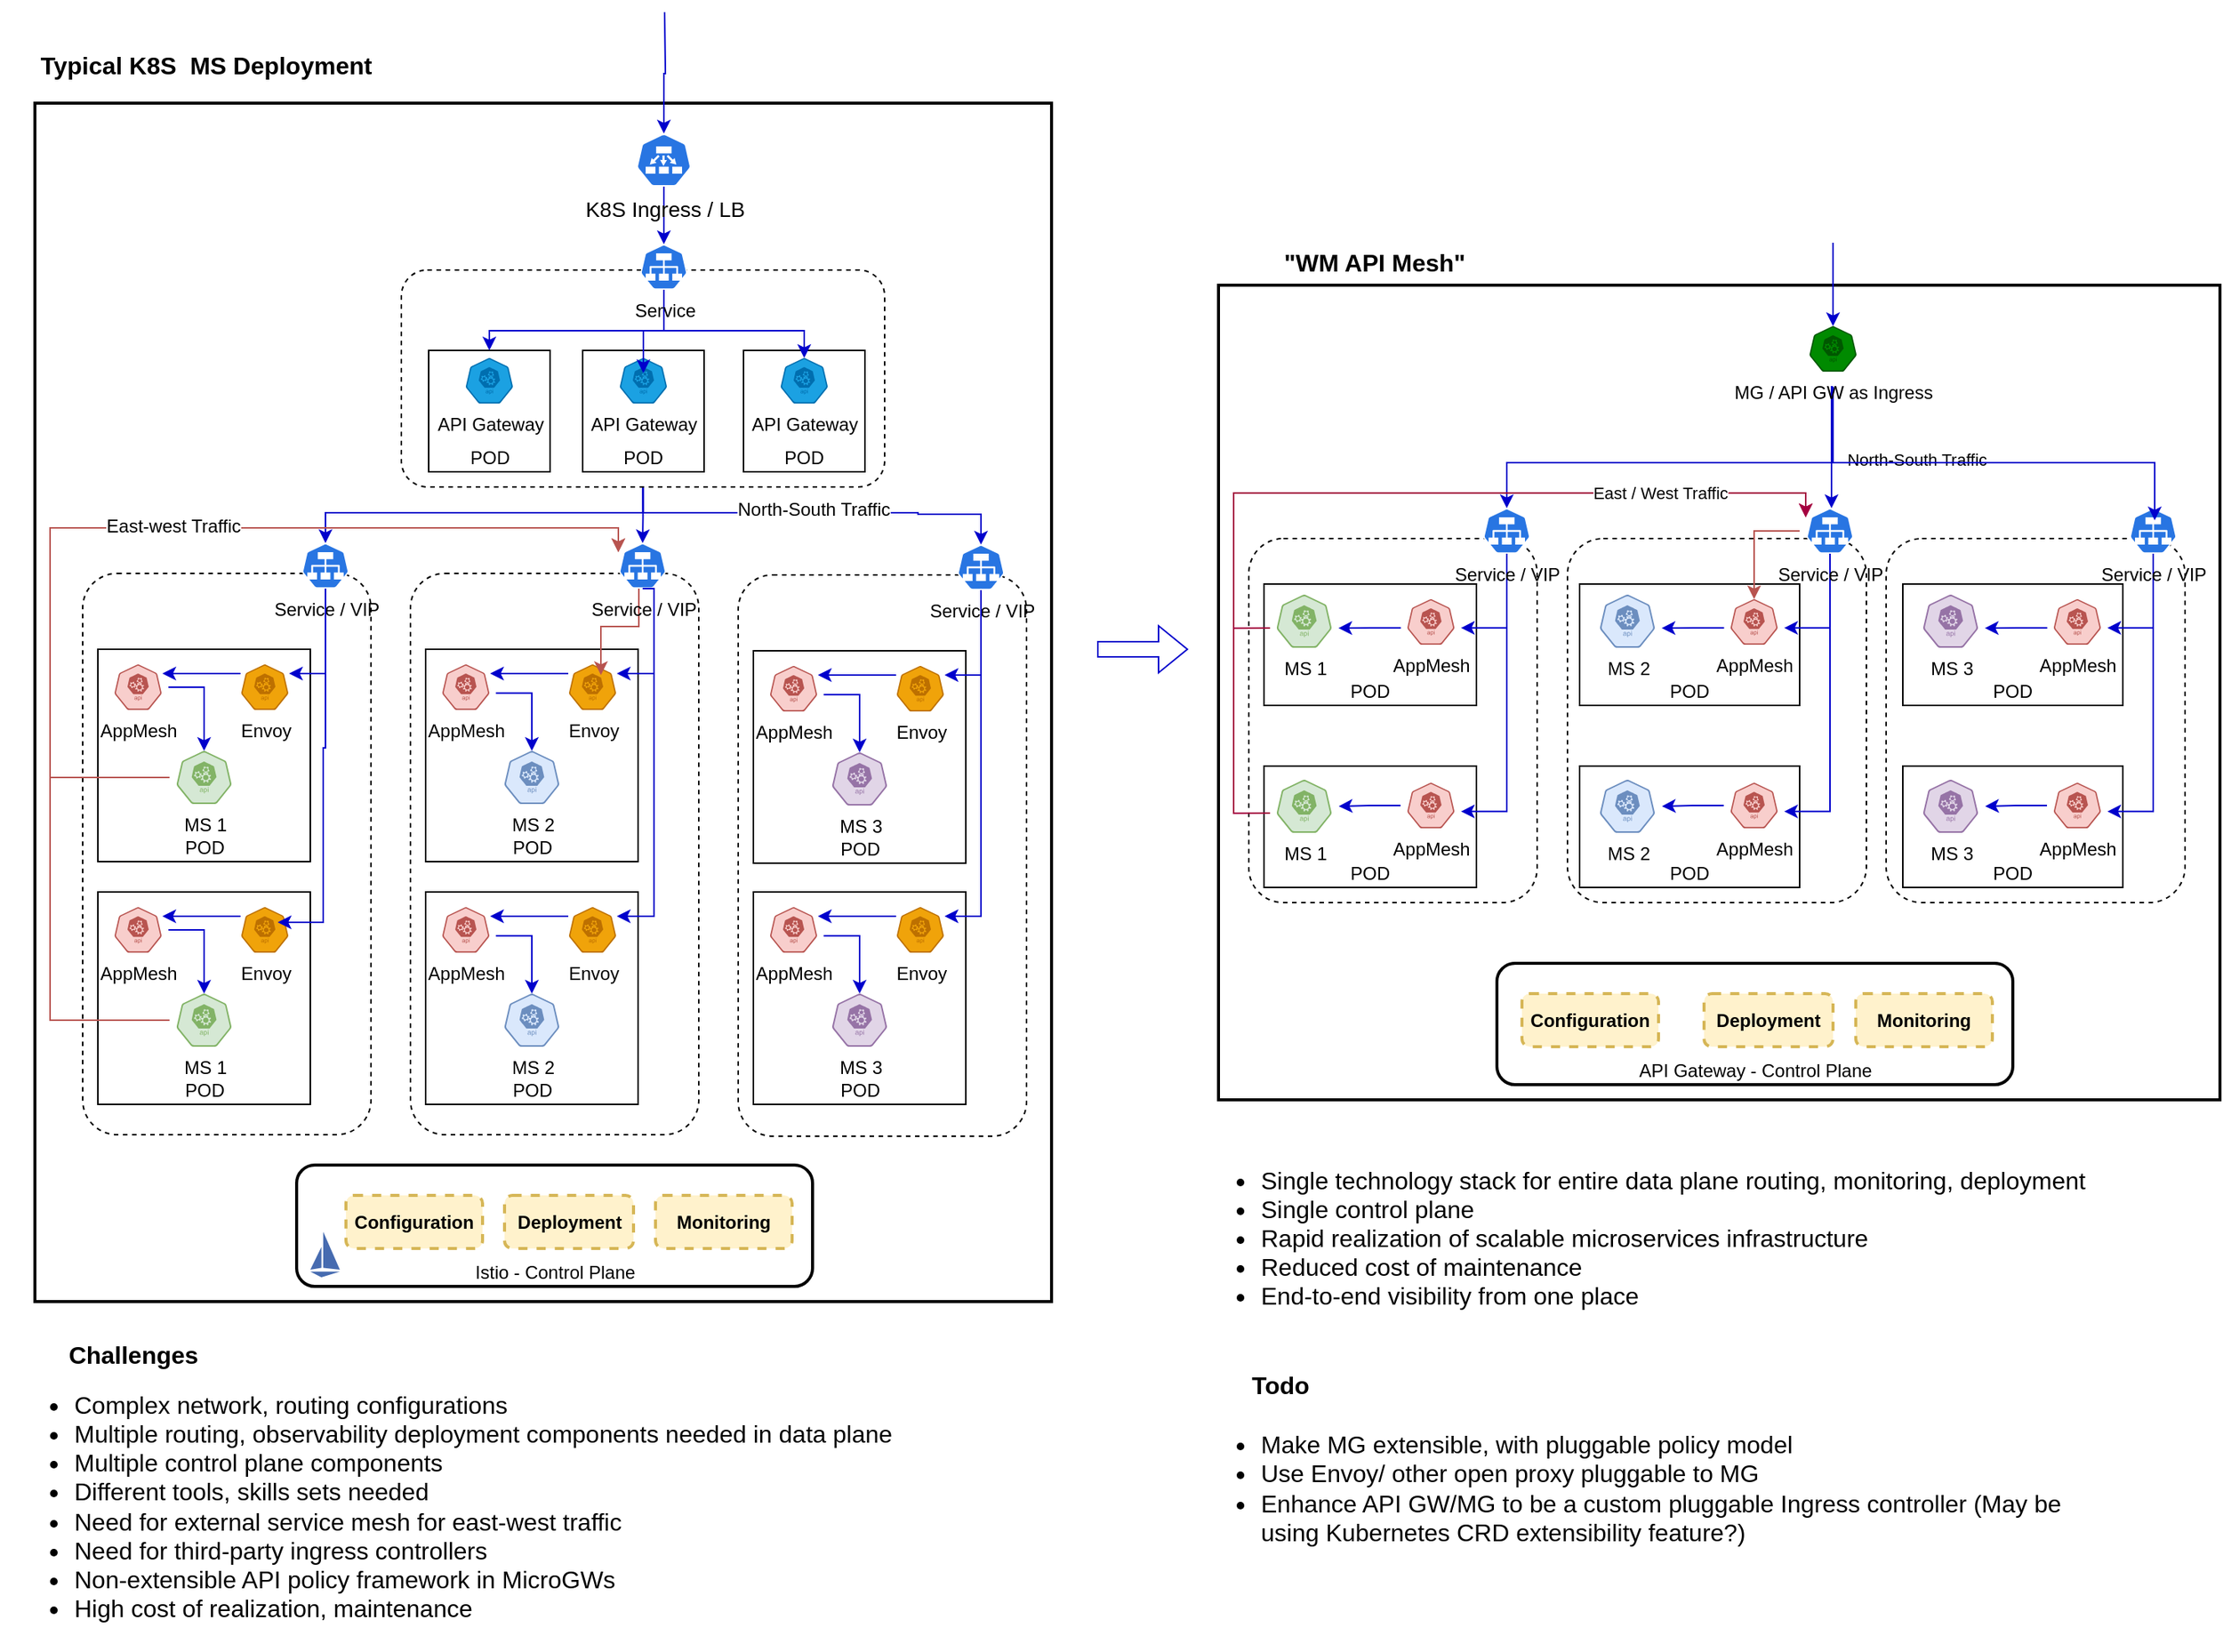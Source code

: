 <mxfile version="20.5.1" type="device" pages="2"><diagram id="UFgKLR-DPpKGZO8syN4O" name="Proposal"><mxGraphModel dx="1464" dy="882" grid="1" gridSize="10" guides="1" tooltips="1" connect="1" arrows="1" fold="1" page="1" pageScale="1" pageWidth="850" pageHeight="1100" math="0" shadow="0"><root><mxCell id="0"/><mxCell id="1" parent="0"/><mxCell id="0YH1l7llYkqAHRPf6jUT-1" value="" style="rounded=0;whiteSpace=wrap;html=1;strokeWidth=2;" vertex="1" parent="1"><mxGeometry x="50" y="200" width="670" height="790" as="geometry"/></mxCell><mxCell id="0YH1l7llYkqAHRPf6jUT-5" value="" style="rounded=1;whiteSpace=wrap;html=1;dashed=1;arcSize=12;" vertex="1" parent="1"><mxGeometry x="81.5" y="510" width="190" height="370" as="geometry"/></mxCell><mxCell id="0YH1l7llYkqAHRPf6jUT-6" value="POD" style="rounded=0;whiteSpace=wrap;html=1;verticalAlign=bottom;" vertex="1" parent="1"><mxGeometry x="91.5" y="560" width="140" height="140" as="geometry"/></mxCell><mxCell id="0YH1l7llYkqAHRPf6jUT-7" value="" style="group" vertex="1" connectable="0" parent="1"><mxGeometry x="129" y="627" width="65" height="70" as="geometry"/></mxCell><mxCell id="0YH1l7llYkqAHRPf6jUT-8" value="MS 1" style="sketch=0;html=1;dashed=0;whitespace=wrap;fillColor=#d5e8d4;strokeColor=#82b366;points=[[0.005,0.63,0],[0.1,0.2,0],[0.9,0.2,0],[0.5,0,0],[0.995,0.63,0],[0.72,0.99,0],[0.5,1,0],[0.28,0.99,0]];verticalLabelPosition=bottom;align=center;verticalAlign=top;shape=mxgraph.kubernetes.icon;prIcon=api" vertex="1" parent="0YH1l7llYkqAHRPf6jUT-7"><mxGeometry x="9.75" width="45.5" height="35" as="geometry"/></mxCell><mxCell id="0YH1l7llYkqAHRPf6jUT-9" style="edgeStyle=orthogonalEdgeStyle;rounded=0;orthogonalLoop=1;jettySize=auto;html=1;exitX=0.1;exitY=0.2;exitDx=0;exitDy=0;exitPerimeter=0;entryX=0.9;entryY=0.2;entryDx=0;entryDy=0;entryPerimeter=0;strokeColor=#0000CC;" edge="1" parent="1" source="0YH1l7llYkqAHRPf6jUT-10" target="QBArw3fLe3aDNZ_YiciS-1"><mxGeometry relative="1" as="geometry"><mxPoint x="131.5" y="608" as="targetPoint"/></mxGeometry></mxCell><mxCell id="0YH1l7llYkqAHRPf6jUT-10" value="Envoy" style="sketch=0;html=1;dashed=0;whitespace=wrap;fillColor=#f0a30a;strokeColor=#BD7000;points=[[0.005,0.63,0],[0.1,0.2,0],[0.9,0.2,0],[0.5,0,0],[0.995,0.63,0],[0.72,0.99,0],[0.5,1,0],[0.28,0.99,0]];verticalLabelPosition=bottom;align=center;verticalAlign=top;shape=mxgraph.kubernetes.icon;prIcon=api;fontColor=#000000;" vertex="1" parent="1"><mxGeometry x="181.5" y="570" width="40" height="30" as="geometry"/></mxCell><mxCell id="0YH1l7llYkqAHRPf6jUT-16" style="edgeStyle=orthogonalEdgeStyle;rounded=0;orthogonalLoop=1;jettySize=auto;html=1;entryX=0.9;entryY=0.2;entryDx=0;entryDy=0;entryPerimeter=0;exitX=0.5;exitY=1;exitDx=0;exitDy=0;exitPerimeter=0;strokeColor=#0000CC;" edge="1" parent="1" source="0YH1l7llYkqAHRPf6jUT-18" target="0YH1l7llYkqAHRPf6jUT-10"><mxGeometry relative="1" as="geometry"><Array as="points"><mxPoint x="242" y="576"/></Array></mxGeometry></mxCell><mxCell id="0YH1l7llYkqAHRPf6jUT-18" value="Service / VIP" style="sketch=0;html=1;dashed=0;whitespace=wrap;fillColor=#2875E2;strokeColor=#ffffff;points=[[0.005,0.63,0],[0.1,0.2,0],[0.9,0.2,0],[0.5,0,0],[0.995,0.63,0],[0.72,0.99,0],[0.5,1,0],[0.28,0.99,0]];verticalLabelPosition=bottom;align=center;verticalAlign=top;shape=mxgraph.kubernetes.icon;prIcon=svc" vertex="1" parent="1"><mxGeometry x="221.5" y="490" width="40" height="30" as="geometry"/></mxCell><mxCell id="0YH1l7llYkqAHRPf6jUT-56" style="edgeStyle=orthogonalEdgeStyle;rounded=0;orthogonalLoop=1;jettySize=auto;html=1;strokeColor=#0000CC;entryX=0.5;entryY=0;entryDx=0;entryDy=0;entryPerimeter=0;" edge="1" parent="1" target="0YH1l7llYkqAHRPf6jUT-59"><mxGeometry relative="1" as="geometry"><mxPoint x="465" y="140" as="sourcePoint"/><mxPoint x="465" y="205" as="targetPoint"/><Array as="points"/></mxGeometry></mxCell><mxCell id="0YH1l7llYkqAHRPf6jUT-70" style="edgeStyle=orthogonalEdgeStyle;rounded=0;orthogonalLoop=1;jettySize=auto;html=1;entryX=0.5;entryY=0;entryDx=0;entryDy=0;entryPerimeter=0;strokeColor=#0000CC;fontSize=14;fontColor=#000000;startArrow=none;startFill=0;" edge="1" parent="1" source="0YH1l7llYkqAHRPf6jUT-59" target="0YH1l7llYkqAHRPf6jUT-68"><mxGeometry relative="1" as="geometry"/></mxCell><mxCell id="0YH1l7llYkqAHRPf6jUT-59" value="K8S Ingress / LB" style="sketch=0;html=1;dashed=0;whitespace=wrap;fillColor=#2875E2;strokeColor=#ffffff;points=[[0.005,0.63,0],[0.1,0.2,0],[0.9,0.2,0],[0.5,0,0],[0.995,0.63,0],[0.72,0.99,0],[0.5,1,0],[0.28,0.99,0]];verticalLabelPosition=bottom;align=center;verticalAlign=top;shape=mxgraph.kubernetes.icon;prIcon=ep;strokeWidth=2;fontSize=14;fontColor=#000000;" vertex="1" parent="1"><mxGeometry x="444.5" y="220" width="40" height="35" as="geometry"/></mxCell><mxCell id="7FOzW55DY-A95jw1CL8U-46" style="edgeStyle=orthogonalEdgeStyle;rounded=0;orthogonalLoop=1;jettySize=auto;html=1;entryX=0.5;entryY=0;entryDx=0;entryDy=0;entryPerimeter=0;strokeColor=#0000CC;fontSize=14;fontColor=#000000;startArrow=none;startFill=0;exitX=0.5;exitY=1;exitDx=0;exitDy=0;" edge="1" parent="1" source="0YH1l7llYkqAHRPf6jUT-69" target="0YH1l7llYkqAHRPf6jUT-18"><mxGeometry relative="1" as="geometry"><Array as="points"><mxPoint x="451" y="470"/><mxPoint x="242" y="470"/></Array></mxGeometry></mxCell><mxCell id="7FOzW55DY-A95jw1CL8U-47" style="edgeStyle=orthogonalEdgeStyle;rounded=0;orthogonalLoop=1;jettySize=auto;html=1;entryX=0.5;entryY=0;entryDx=0;entryDy=0;entryPerimeter=0;strokeColor=#0000CC;fontSize=14;fontColor=#000000;startArrow=none;startFill=0;" edge="1" parent="1" source="0YH1l7llYkqAHRPf6jUT-69" target="7FOzW55DY-A95jw1CL8U-17"><mxGeometry relative="1" as="geometry"/></mxCell><mxCell id="7FOzW55DY-A95jw1CL8U-48" style="edgeStyle=orthogonalEdgeStyle;rounded=0;orthogonalLoop=1;jettySize=auto;html=1;entryX=0.5;entryY=0;entryDx=0;entryDy=0;entryPerimeter=0;strokeColor=#0000CC;fontSize=14;fontColor=#000000;startArrow=none;startFill=0;exitX=0.5;exitY=1;exitDx=0;exitDy=0;" edge="1" parent="1" source="0YH1l7llYkqAHRPf6jUT-69" target="7FOzW55DY-A95jw1CL8U-35"><mxGeometry relative="1" as="geometry"><Array as="points"><mxPoint x="451" y="470"/><mxPoint x="632" y="470"/><mxPoint x="632" y="471"/><mxPoint x="674" y="471"/></Array></mxGeometry></mxCell><mxCell id="w8g6h1lleintuT_PMRkz-5" value="&lt;font style=&quot;font-size: 12px;&quot;&gt;North-South Traffic&lt;/font&gt;" style="edgeLabel;html=1;align=center;verticalAlign=middle;resizable=0;points=[];fontSize=12;fontColor=#000000;" vertex="1" connectable="0" parent="7FOzW55DY-A95jw1CL8U-48"><mxGeometry x="0.022" y="1" relative="1" as="geometry"><mxPoint x="-4" y="-1" as="offset"/></mxGeometry></mxCell><mxCell id="0YH1l7llYkqAHRPf6jUT-69" value="" style="rounded=1;whiteSpace=wrap;html=1;dashed=1;arcSize=12;" vertex="1" parent="1"><mxGeometry x="291.5" y="310" width="318.5" height="143" as="geometry"/></mxCell><mxCell id="0YH1l7llYkqAHRPf6jUT-63" value="POD" style="rounded=0;whiteSpace=wrap;html=1;verticalAlign=bottom;" vertex="1" parent="1"><mxGeometry x="309.5" y="363" width="80" height="80" as="geometry"/></mxCell><mxCell id="0YH1l7llYkqAHRPf6jUT-58" value="&lt;font color=&quot;#000000&quot;&gt;API Gateway&lt;/font&gt;" style="sketch=0;html=1;dashed=0;whitespace=wrap;fillColor=#1ba1e2;strokeColor=#006EAF;points=[[0.005,0.63,0],[0.1,0.2,0],[0.9,0.2,0],[0.5,0,0],[0.995,0.63,0],[0.72,0.99,0],[0.5,1,0],[0.28,0.99,0]];verticalLabelPosition=bottom;align=center;verticalAlign=top;shape=mxgraph.kubernetes.icon;prIcon=api;fontColor=#ffffff;" vertex="1" parent="1"><mxGeometry x="329.5" y="368" width="40" height="30" as="geometry"/></mxCell><mxCell id="0YH1l7llYkqAHRPf6jUT-64" value="POD" style="rounded=0;whiteSpace=wrap;html=1;verticalAlign=bottom;" vertex="1" parent="1"><mxGeometry x="411" y="363" width="80" height="80" as="geometry"/></mxCell><mxCell id="0YH1l7llYkqAHRPf6jUT-65" value="&lt;font color=&quot;#000000&quot;&gt;API Gateway&lt;/font&gt;" style="sketch=0;html=1;dashed=0;whitespace=wrap;fillColor=#1ba1e2;strokeColor=#006EAF;points=[[0.005,0.63,0],[0.1,0.2,0],[0.9,0.2,0],[0.5,0,0],[0.995,0.63,0],[0.72,0.99,0],[0.5,1,0],[0.28,0.99,0]];verticalLabelPosition=bottom;align=center;verticalAlign=top;shape=mxgraph.kubernetes.icon;prIcon=api;fontColor=#ffffff;" vertex="1" parent="1"><mxGeometry x="431" y="368" width="40" height="30" as="geometry"/></mxCell><mxCell id="0YH1l7llYkqAHRPf6jUT-66" value="POD" style="rounded=0;whiteSpace=wrap;html=1;verticalAlign=bottom;" vertex="1" parent="1"><mxGeometry x="517" y="363" width="80" height="80" as="geometry"/></mxCell><mxCell id="0YH1l7llYkqAHRPf6jUT-67" value="&lt;font color=&quot;#000000&quot;&gt;API Gateway&lt;/font&gt;" style="sketch=0;html=1;dashed=0;whitespace=wrap;fillColor=#1ba1e2;strokeColor=#006EAF;points=[[0.005,0.63,0],[0.1,0.2,0],[0.9,0.2,0],[0.5,0,0],[0.995,0.63,0],[0.72,0.99,0],[0.5,1,0],[0.28,0.99,0]];verticalLabelPosition=bottom;align=center;verticalAlign=top;shape=mxgraph.kubernetes.icon;prIcon=api;fontColor=#ffffff;" vertex="1" parent="1"><mxGeometry x="537" y="368" width="40" height="30" as="geometry"/></mxCell><mxCell id="eCOEl7JXXgo0owvjKzs0-63" style="edgeStyle=orthogonalEdgeStyle;rounded=0;orthogonalLoop=1;jettySize=auto;html=1;entryX=0.5;entryY=0;entryDx=0;entryDy=0;strokeColor=#0000CC;fontSize=14;fontColor=#000000;startArrow=none;startFill=0;" edge="1" parent="1" source="0YH1l7llYkqAHRPf6jUT-68" target="0YH1l7llYkqAHRPf6jUT-63"><mxGeometry relative="1" as="geometry"><Array as="points"><mxPoint x="465" y="350"/><mxPoint x="350" y="350"/></Array></mxGeometry></mxCell><mxCell id="eCOEl7JXXgo0owvjKzs0-64" style="edgeStyle=orthogonalEdgeStyle;rounded=0;orthogonalLoop=1;jettySize=auto;html=1;entryX=0.5;entryY=0.333;entryDx=0;entryDy=0;entryPerimeter=0;strokeColor=#0000CC;fontSize=14;fontColor=#000000;startArrow=none;startFill=0;" edge="1" parent="1" source="0YH1l7llYkqAHRPf6jUT-68" target="0YH1l7llYkqAHRPf6jUT-65"><mxGeometry relative="1" as="geometry"><Array as="points"><mxPoint x="465" y="350"/><mxPoint x="451" y="350"/></Array></mxGeometry></mxCell><mxCell id="eCOEl7JXXgo0owvjKzs0-65" style="edgeStyle=orthogonalEdgeStyle;rounded=0;orthogonalLoop=1;jettySize=auto;html=1;entryX=0.5;entryY=0;entryDx=0;entryDy=0;entryPerimeter=0;strokeColor=#0000CC;fontSize=14;fontColor=#000000;startArrow=none;startFill=0;" edge="1" parent="1" source="0YH1l7llYkqAHRPf6jUT-68" target="0YH1l7llYkqAHRPf6jUT-67"><mxGeometry relative="1" as="geometry"><Array as="points"><mxPoint x="465" y="350"/><mxPoint x="557" y="350"/></Array></mxGeometry></mxCell><mxCell id="0YH1l7llYkqAHRPf6jUT-68" value="Service" style="sketch=0;html=1;dashed=0;whitespace=wrap;fillColor=#2875E2;strokeColor=#ffffff;points=[[0.005,0.63,0],[0.1,0.2,0],[0.9,0.2,0],[0.5,0,0],[0.995,0.63,0],[0.72,0.99,0],[0.5,1,0],[0.28,0.99,0]];verticalLabelPosition=bottom;align=center;verticalAlign=top;shape=mxgraph.kubernetes.icon;prIcon=svc" vertex="1" parent="1"><mxGeometry x="444.5" y="293" width="40" height="30" as="geometry"/></mxCell><mxCell id="_wlkEuTuZsC9TntiEt5_-3" style="edgeStyle=orthogonalEdgeStyle;rounded=0;orthogonalLoop=1;jettySize=auto;html=1;entryX=0.5;entryY=0;entryDx=0;entryDy=0;entryPerimeter=0;strokeColor=#0000CC;fontSize=14;fontColor=#000000;startArrow=none;startFill=0;" edge="1" parent="1" source="QBArw3fLe3aDNZ_YiciS-1" target="0YH1l7llYkqAHRPf6jUT-8"><mxGeometry relative="1" as="geometry"/></mxCell><mxCell id="QBArw3fLe3aDNZ_YiciS-1" value="AppMesh" style="sketch=0;html=1;dashed=0;whitespace=wrap;fillColor=#f8cecc;strokeColor=#b85450;points=[[0.005,0.63,0],[0.1,0.2,0],[0.9,0.2,0],[0.5,0,0],[0.995,0.63,0],[0.72,0.99,0],[0.5,1,0],[0.28,0.99,0]];verticalLabelPosition=bottom;align=center;verticalAlign=top;shape=mxgraph.kubernetes.icon;prIcon=api" vertex="1" parent="1"><mxGeometry x="98" y="570" width="40" height="30" as="geometry"/></mxCell><mxCell id="7FOzW55DY-A95jw1CL8U-10" value="" style="rounded=1;whiteSpace=wrap;html=1;dashed=1;arcSize=12;" vertex="1" parent="1"><mxGeometry x="297.5" y="510" width="190" height="370" as="geometry"/></mxCell><mxCell id="7FOzW55DY-A95jw1CL8U-11" value="POD" style="rounded=0;whiteSpace=wrap;html=1;verticalAlign=bottom;" vertex="1" parent="1"><mxGeometry x="307.5" y="560" width="140" height="140" as="geometry"/></mxCell><mxCell id="7FOzW55DY-A95jw1CL8U-12" value="" style="group" vertex="1" connectable="0" parent="1"><mxGeometry x="345" y="627" width="65" height="70" as="geometry"/></mxCell><mxCell id="7FOzW55DY-A95jw1CL8U-13" value="MS 2" style="sketch=0;html=1;dashed=0;whitespace=wrap;fillColor=#dae8fc;strokeColor=#6c8ebf;points=[[0.005,0.63,0],[0.1,0.2,0],[0.9,0.2,0],[0.5,0,0],[0.995,0.63,0],[0.72,0.99,0],[0.5,1,0],[0.28,0.99,0]];verticalLabelPosition=bottom;align=center;verticalAlign=top;shape=mxgraph.kubernetes.icon;prIcon=api" vertex="1" parent="7FOzW55DY-A95jw1CL8U-12"><mxGeometry x="9.75" width="45.5" height="35" as="geometry"/></mxCell><mxCell id="_wlkEuTuZsC9TntiEt5_-4" style="edgeStyle=orthogonalEdgeStyle;rounded=0;orthogonalLoop=1;jettySize=auto;html=1;entryX=0.9;entryY=0.2;entryDx=0;entryDy=0;entryPerimeter=0;strokeColor=#0000CC;fontSize=14;fontColor=#000000;startArrow=none;startFill=0;exitX=0.1;exitY=0.2;exitDx=0;exitDy=0;exitPerimeter=0;" edge="1" parent="1" source="7FOzW55DY-A95jw1CL8U-15" target="7FOzW55DY-A95jw1CL8U-19"><mxGeometry relative="1" as="geometry"/></mxCell><mxCell id="7FOzW55DY-A95jw1CL8U-15" value="Envoy" style="sketch=0;html=1;dashed=0;whitespace=wrap;fillColor=#f0a30a;strokeColor=#BD7000;points=[[0.005,0.63,0],[0.1,0.2,0],[0.9,0.2,0],[0.5,0,0],[0.995,0.63,0],[0.72,0.99,0],[0.5,1,0],[0.28,0.99,0]];verticalLabelPosition=bottom;align=center;verticalAlign=top;shape=mxgraph.kubernetes.icon;prIcon=api;fontColor=#000000;" vertex="1" parent="1"><mxGeometry x="397.5" y="570" width="40" height="30" as="geometry"/></mxCell><mxCell id="7FOzW55DY-A95jw1CL8U-16" style="edgeStyle=orthogonalEdgeStyle;rounded=0;orthogonalLoop=1;jettySize=auto;html=1;entryX=0.9;entryY=0.2;entryDx=0;entryDy=0;entryPerimeter=0;exitX=0.5;exitY=1;exitDx=0;exitDy=0;exitPerimeter=0;strokeColor=#0000CC;" edge="1" parent="1" source="7FOzW55DY-A95jw1CL8U-17" target="7FOzW55DY-A95jw1CL8U-15"><mxGeometry relative="1" as="geometry"><Array as="points"><mxPoint x="458" y="520"/><mxPoint x="458" y="576"/></Array></mxGeometry></mxCell><mxCell id="w8g6h1lleintuT_PMRkz-3" style="edgeStyle=orthogonalEdgeStyle;rounded=0;orthogonalLoop=1;jettySize=auto;html=1;entryX=0.638;entryY=0.233;entryDx=0;entryDy=0;entryPerimeter=0;strokeColor=#b85450;fontSize=14;fontColor=#000000;startArrow=none;startFill=0;exitX=0.438;exitY=0.8;exitDx=0;exitDy=0;exitPerimeter=0;fillColor=#f8cecc;" edge="1" parent="1" source="7FOzW55DY-A95jw1CL8U-17" target="7FOzW55DY-A95jw1CL8U-15"><mxGeometry relative="1" as="geometry"/></mxCell><mxCell id="7FOzW55DY-A95jw1CL8U-17" value="Service / VIP" style="sketch=0;html=1;dashed=0;whitespace=wrap;fillColor=#2875E2;strokeColor=#ffffff;points=[[0.005,0.63,0],[0.1,0.2,0],[0.9,0.2,0],[0.5,0,0],[0.995,0.63,0],[0.72,0.99,0],[0.5,1,0],[0.28,0.99,0]];verticalLabelPosition=bottom;align=center;verticalAlign=top;shape=mxgraph.kubernetes.icon;prIcon=svc" vertex="1" parent="1"><mxGeometry x="430.5" y="490" width="40" height="30" as="geometry"/></mxCell><mxCell id="7FOzW55DY-A95jw1CL8U-18" style="edgeStyle=orthogonalEdgeStyle;rounded=0;orthogonalLoop=1;jettySize=auto;html=1;entryX=0.5;entryY=0;entryDx=0;entryDy=0;entryPerimeter=0;strokeColor=#0000CC;fontSize=14;fontColor=#000000;startArrow=none;startFill=0;exitX=0.995;exitY=0.63;exitDx=0;exitDy=0;exitPerimeter=0;" edge="1" parent="1" source="7FOzW55DY-A95jw1CL8U-19" target="7FOzW55DY-A95jw1CL8U-13"><mxGeometry relative="1" as="geometry"/></mxCell><mxCell id="7FOzW55DY-A95jw1CL8U-19" value="AppMesh" style="sketch=0;html=1;dashed=0;whitespace=wrap;fillColor=#f8cecc;strokeColor=#b85450;points=[[0.005,0.63,0],[0.1,0.2,0],[0.9,0.2,0],[0.5,0,0],[0.995,0.63,0],[0.72,0.99,0],[0.5,1,0],[0.28,0.99,0]];verticalLabelPosition=bottom;align=center;verticalAlign=top;shape=mxgraph.kubernetes.icon;prIcon=api" vertex="1" parent="1"><mxGeometry x="314" y="570" width="40" height="30" as="geometry"/></mxCell><mxCell id="7FOzW55DY-A95jw1CL8U-28" value="" style="rounded=1;whiteSpace=wrap;html=1;dashed=1;arcSize=12;" vertex="1" parent="1"><mxGeometry x="513.5" y="511" width="190" height="370" as="geometry"/></mxCell><mxCell id="7FOzW55DY-A95jw1CL8U-29" value="POD" style="rounded=0;whiteSpace=wrap;html=1;verticalAlign=bottom;" vertex="1" parent="1"><mxGeometry x="523.5" y="561" width="140" height="140" as="geometry"/></mxCell><mxCell id="7FOzW55DY-A95jw1CL8U-30" value="" style="group" vertex="1" connectable="0" parent="1"><mxGeometry x="561" y="628" width="65" height="70" as="geometry"/></mxCell><mxCell id="7FOzW55DY-A95jw1CL8U-31" value="MS 3" style="sketch=0;html=1;dashed=0;whitespace=wrap;fillColor=#e1d5e7;strokeColor=#9673a6;points=[[0.005,0.63,0],[0.1,0.2,0],[0.9,0.2,0],[0.5,0,0],[0.995,0.63,0],[0.72,0.99,0],[0.5,1,0],[0.28,0.99,0]];verticalLabelPosition=bottom;align=center;verticalAlign=top;shape=mxgraph.kubernetes.icon;prIcon=api" vertex="1" parent="7FOzW55DY-A95jw1CL8U-30"><mxGeometry x="9.75" width="45.5" height="35" as="geometry"/></mxCell><mxCell id="_wlkEuTuZsC9TntiEt5_-5" style="edgeStyle=orthogonalEdgeStyle;rounded=0;orthogonalLoop=1;jettySize=auto;html=1;entryX=0.9;entryY=0.2;entryDx=0;entryDy=0;entryPerimeter=0;strokeColor=#0000CC;fontSize=14;fontColor=#000000;startArrow=none;startFill=0;exitX=0.1;exitY=0.2;exitDx=0;exitDy=0;exitPerimeter=0;" edge="1" parent="1" source="7FOzW55DY-A95jw1CL8U-33" target="7FOzW55DY-A95jw1CL8U-37"><mxGeometry relative="1" as="geometry"/></mxCell><mxCell id="7FOzW55DY-A95jw1CL8U-33" value="Envoy" style="sketch=0;html=1;dashed=0;whitespace=wrap;fillColor=#f0a30a;strokeColor=#BD7000;points=[[0.005,0.63,0],[0.1,0.2,0],[0.9,0.2,0],[0.5,0,0],[0.995,0.63,0],[0.72,0.99,0],[0.5,1,0],[0.28,0.99,0]];verticalLabelPosition=bottom;align=center;verticalAlign=top;shape=mxgraph.kubernetes.icon;prIcon=api;fontColor=#000000;" vertex="1" parent="1"><mxGeometry x="613.5" y="571" width="40" height="30" as="geometry"/></mxCell><mxCell id="7FOzW55DY-A95jw1CL8U-34" style="edgeStyle=orthogonalEdgeStyle;rounded=0;orthogonalLoop=1;jettySize=auto;html=1;entryX=0.9;entryY=0.2;entryDx=0;entryDy=0;entryPerimeter=0;exitX=0.5;exitY=1;exitDx=0;exitDy=0;exitPerimeter=0;strokeColor=#0000CC;" edge="1" parent="1" source="7FOzW55DY-A95jw1CL8U-35" target="7FOzW55DY-A95jw1CL8U-33"><mxGeometry relative="1" as="geometry"><Array as="points"><mxPoint x="674" y="577"/></Array></mxGeometry></mxCell><mxCell id="7FOzW55DY-A95jw1CL8U-35" value="Service / VIP" style="sketch=0;html=1;dashed=0;whitespace=wrap;fillColor=#2875E2;strokeColor=#ffffff;points=[[0.005,0.63,0],[0.1,0.2,0],[0.9,0.2,0],[0.5,0,0],[0.995,0.63,0],[0.72,0.99,0],[0.5,1,0],[0.28,0.99,0]];verticalLabelPosition=bottom;align=center;verticalAlign=top;shape=mxgraph.kubernetes.icon;prIcon=svc" vertex="1" parent="1"><mxGeometry x="653.5" y="491" width="40" height="30" as="geometry"/></mxCell><mxCell id="7FOzW55DY-A95jw1CL8U-36" style="edgeStyle=orthogonalEdgeStyle;rounded=0;orthogonalLoop=1;jettySize=auto;html=1;entryX=0.5;entryY=0;entryDx=0;entryDy=0;entryPerimeter=0;strokeColor=#0000CC;fontSize=14;fontColor=#000000;startArrow=none;startFill=0;exitX=0.995;exitY=0.63;exitDx=0;exitDy=0;exitPerimeter=0;" edge="1" parent="1" source="7FOzW55DY-A95jw1CL8U-37" target="7FOzW55DY-A95jw1CL8U-31"><mxGeometry relative="1" as="geometry"/></mxCell><mxCell id="7FOzW55DY-A95jw1CL8U-37" value="AppMesh" style="sketch=0;html=1;dashed=0;whitespace=wrap;fillColor=#f8cecc;strokeColor=#b85450;points=[[0.005,0.63,0],[0.1,0.2,0],[0.9,0.2,0],[0.5,0,0],[0.995,0.63,0],[0.72,0.99,0],[0.5,1,0],[0.28,0.99,0]];verticalLabelPosition=bottom;align=center;verticalAlign=top;shape=mxgraph.kubernetes.icon;prIcon=api" vertex="1" parent="1"><mxGeometry x="530" y="571" width="40" height="30" as="geometry"/></mxCell><mxCell id="5nxFjcWbnfiPTxncPL7C-1" value="Istio - Control Plane" style="rounded=1;whiteSpace=wrap;html=1;strokeWidth=2;verticalAlign=bottom;" vertex="1" parent="1"><mxGeometry x="222.5" y="900" width="340" height="80" as="geometry"/></mxCell><mxCell id="5nxFjcWbnfiPTxncPL7C-2" value="Monitoring" style="rounded=1;whiteSpace=wrap;html=1;dashed=1;strokeWidth=2;fillColor=#fff2cc;strokeColor=#d6b656;fontStyle=1" vertex="1" parent="1"><mxGeometry x="459" y="920" width="90" height="35" as="geometry"/></mxCell><mxCell id="5nxFjcWbnfiPTxncPL7C-3" value="Configuration" style="rounded=1;whiteSpace=wrap;html=1;dashed=1;strokeWidth=2;fillColor=#fff2cc;strokeColor=#d6b656;fontStyle=1" vertex="1" parent="1"><mxGeometry x="255" y="920" width="90" height="35" as="geometry"/></mxCell><mxCell id="5nxFjcWbnfiPTxncPL7C-4" value="Deployment" style="rounded=1;whiteSpace=wrap;html=1;dashed=1;strokeWidth=2;fillColor=#fff2cc;strokeColor=#d6b656;fontStyle=1" vertex="1" parent="1"><mxGeometry x="359.5" y="920" width="85" height="35" as="geometry"/></mxCell><mxCell id="_wlkEuTuZsC9TntiEt5_-6" value="POD" style="rounded=0;whiteSpace=wrap;html=1;verticalAlign=bottom;" vertex="1" parent="1"><mxGeometry x="91.5" y="720" width="140" height="140" as="geometry"/></mxCell><mxCell id="_wlkEuTuZsC9TntiEt5_-7" value="" style="group" vertex="1" connectable="0" parent="1"><mxGeometry x="129" y="787" width="65" height="70" as="geometry"/></mxCell><mxCell id="_wlkEuTuZsC9TntiEt5_-8" value="MS 1" style="sketch=0;html=1;dashed=0;whitespace=wrap;fillColor=#d5e8d4;strokeColor=#82b366;points=[[0.005,0.63,0],[0.1,0.2,0],[0.9,0.2,0],[0.5,0,0],[0.995,0.63,0],[0.72,0.99,0],[0.5,1,0],[0.28,0.99,0]];verticalLabelPosition=bottom;align=center;verticalAlign=top;shape=mxgraph.kubernetes.icon;prIcon=api" vertex="1" parent="_wlkEuTuZsC9TntiEt5_-7"><mxGeometry x="9.75" width="45.5" height="35" as="geometry"/></mxCell><mxCell id="_wlkEuTuZsC9TntiEt5_-9" style="edgeStyle=orthogonalEdgeStyle;rounded=0;orthogonalLoop=1;jettySize=auto;html=1;exitX=0.1;exitY=0.2;exitDx=0;exitDy=0;exitPerimeter=0;entryX=0.9;entryY=0.2;entryDx=0;entryDy=0;entryPerimeter=0;strokeColor=#0000CC;" edge="1" parent="1" source="_wlkEuTuZsC9TntiEt5_-10" target="_wlkEuTuZsC9TntiEt5_-12"><mxGeometry relative="1" as="geometry"><mxPoint x="131.5" y="768" as="targetPoint"/></mxGeometry></mxCell><mxCell id="_wlkEuTuZsC9TntiEt5_-10" value="Envoy" style="sketch=0;html=1;dashed=0;whitespace=wrap;fillColor=#f0a30a;strokeColor=#BD7000;points=[[0.005,0.63,0],[0.1,0.2,0],[0.9,0.2,0],[0.5,0,0],[0.995,0.63,0],[0.72,0.99,0],[0.5,1,0],[0.28,0.99,0]];verticalLabelPosition=bottom;align=center;verticalAlign=top;shape=mxgraph.kubernetes.icon;prIcon=api;fontColor=#000000;" vertex="1" parent="1"><mxGeometry x="181.5" y="730" width="40" height="30" as="geometry"/></mxCell><mxCell id="_wlkEuTuZsC9TntiEt5_-11" style="edgeStyle=orthogonalEdgeStyle;rounded=0;orthogonalLoop=1;jettySize=auto;html=1;entryX=0.5;entryY=0;entryDx=0;entryDy=0;entryPerimeter=0;strokeColor=#0000CC;fontSize=14;fontColor=#000000;startArrow=none;startFill=0;" edge="1" parent="1" source="_wlkEuTuZsC9TntiEt5_-12" target="_wlkEuTuZsC9TntiEt5_-8"><mxGeometry relative="1" as="geometry"/></mxCell><mxCell id="_wlkEuTuZsC9TntiEt5_-12" value="AppMesh" style="sketch=0;html=1;dashed=0;whitespace=wrap;fillColor=#f8cecc;strokeColor=#b85450;points=[[0.005,0.63,0],[0.1,0.2,0],[0.9,0.2,0],[0.5,0,0],[0.995,0.63,0],[0.72,0.99,0],[0.5,1,0],[0.28,0.99,0]];verticalLabelPosition=bottom;align=center;verticalAlign=top;shape=mxgraph.kubernetes.icon;prIcon=api" vertex="1" parent="1"><mxGeometry x="98" y="730" width="40" height="30" as="geometry"/></mxCell><mxCell id="_wlkEuTuZsC9TntiEt5_-13" value="POD" style="rounded=0;whiteSpace=wrap;html=1;verticalAlign=bottom;" vertex="1" parent="1"><mxGeometry x="307.5" y="720" width="140" height="140" as="geometry"/></mxCell><mxCell id="_wlkEuTuZsC9TntiEt5_-14" value="" style="group" vertex="1" connectable="0" parent="1"><mxGeometry x="345" y="787" width="65" height="70" as="geometry"/></mxCell><mxCell id="_wlkEuTuZsC9TntiEt5_-15" value="MS 2" style="sketch=0;html=1;dashed=0;whitespace=wrap;fillColor=#dae8fc;strokeColor=#6c8ebf;points=[[0.005,0.63,0],[0.1,0.2,0],[0.9,0.2,0],[0.5,0,0],[0.995,0.63,0],[0.72,0.99,0],[0.5,1,0],[0.28,0.99,0]];verticalLabelPosition=bottom;align=center;verticalAlign=top;shape=mxgraph.kubernetes.icon;prIcon=api" vertex="1" parent="_wlkEuTuZsC9TntiEt5_-14"><mxGeometry x="9.75" width="45.5" height="35" as="geometry"/></mxCell><mxCell id="_wlkEuTuZsC9TntiEt5_-16" style="edgeStyle=orthogonalEdgeStyle;rounded=0;orthogonalLoop=1;jettySize=auto;html=1;entryX=0.9;entryY=0.2;entryDx=0;entryDy=0;entryPerimeter=0;strokeColor=#0000CC;fontSize=14;fontColor=#000000;startArrow=none;startFill=0;exitX=0.1;exitY=0.2;exitDx=0;exitDy=0;exitPerimeter=0;" edge="1" parent="1" source="_wlkEuTuZsC9TntiEt5_-17" target="_wlkEuTuZsC9TntiEt5_-19"><mxGeometry relative="1" as="geometry"/></mxCell><mxCell id="_wlkEuTuZsC9TntiEt5_-17" value="Envoy" style="sketch=0;html=1;dashed=0;whitespace=wrap;fillColor=#f0a30a;strokeColor=#BD7000;points=[[0.005,0.63,0],[0.1,0.2,0],[0.9,0.2,0],[0.5,0,0],[0.995,0.63,0],[0.72,0.99,0],[0.5,1,0],[0.28,0.99,0]];verticalLabelPosition=bottom;align=center;verticalAlign=top;shape=mxgraph.kubernetes.icon;prIcon=api;fontColor=#000000;" vertex="1" parent="1"><mxGeometry x="397.5" y="730" width="40" height="30" as="geometry"/></mxCell><mxCell id="_wlkEuTuZsC9TntiEt5_-18" style="edgeStyle=orthogonalEdgeStyle;rounded=0;orthogonalLoop=1;jettySize=auto;html=1;entryX=0.5;entryY=0;entryDx=0;entryDy=0;entryPerimeter=0;strokeColor=#0000CC;fontSize=14;fontColor=#000000;startArrow=none;startFill=0;exitX=0.995;exitY=0.63;exitDx=0;exitDy=0;exitPerimeter=0;" edge="1" parent="1" source="_wlkEuTuZsC9TntiEt5_-19" target="_wlkEuTuZsC9TntiEt5_-15"><mxGeometry relative="1" as="geometry"/></mxCell><mxCell id="_wlkEuTuZsC9TntiEt5_-19" value="AppMesh" style="sketch=0;html=1;dashed=0;whitespace=wrap;fillColor=#f8cecc;strokeColor=#b85450;points=[[0.005,0.63,0],[0.1,0.2,0],[0.9,0.2,0],[0.5,0,0],[0.995,0.63,0],[0.72,0.99,0],[0.5,1,0],[0.28,0.99,0]];verticalLabelPosition=bottom;align=center;verticalAlign=top;shape=mxgraph.kubernetes.icon;prIcon=api" vertex="1" parent="1"><mxGeometry x="314" y="730" width="40" height="30" as="geometry"/></mxCell><mxCell id="_wlkEuTuZsC9TntiEt5_-20" value="POD" style="rounded=0;whiteSpace=wrap;html=1;verticalAlign=bottom;" vertex="1" parent="1"><mxGeometry x="523.5" y="720" width="140" height="140" as="geometry"/></mxCell><mxCell id="_wlkEuTuZsC9TntiEt5_-21" value="" style="group" vertex="1" connectable="0" parent="1"><mxGeometry x="561" y="787" width="65" height="70" as="geometry"/></mxCell><mxCell id="_wlkEuTuZsC9TntiEt5_-22" value="MS 3" style="sketch=0;html=1;dashed=0;whitespace=wrap;fillColor=#e1d5e7;strokeColor=#9673a6;points=[[0.005,0.63,0],[0.1,0.2,0],[0.9,0.2,0],[0.5,0,0],[0.995,0.63,0],[0.72,0.99,0],[0.5,1,0],[0.28,0.99,0]];verticalLabelPosition=bottom;align=center;verticalAlign=top;shape=mxgraph.kubernetes.icon;prIcon=api" vertex="1" parent="_wlkEuTuZsC9TntiEt5_-21"><mxGeometry x="9.75" width="45.5" height="35" as="geometry"/></mxCell><mxCell id="_wlkEuTuZsC9TntiEt5_-23" style="edgeStyle=orthogonalEdgeStyle;rounded=0;orthogonalLoop=1;jettySize=auto;html=1;entryX=0.9;entryY=0.2;entryDx=0;entryDy=0;entryPerimeter=0;strokeColor=#0000CC;fontSize=14;fontColor=#000000;startArrow=none;startFill=0;exitX=0.1;exitY=0.2;exitDx=0;exitDy=0;exitPerimeter=0;" edge="1" parent="1" source="_wlkEuTuZsC9TntiEt5_-24" target="_wlkEuTuZsC9TntiEt5_-26"><mxGeometry relative="1" as="geometry"/></mxCell><mxCell id="_wlkEuTuZsC9TntiEt5_-24" value="Envoy" style="sketch=0;html=1;dashed=0;whitespace=wrap;fillColor=#f0a30a;strokeColor=#BD7000;points=[[0.005,0.63,0],[0.1,0.2,0],[0.9,0.2,0],[0.5,0,0],[0.995,0.63,0],[0.72,0.99,0],[0.5,1,0],[0.28,0.99,0]];verticalLabelPosition=bottom;align=center;verticalAlign=top;shape=mxgraph.kubernetes.icon;prIcon=api;fontColor=#000000;" vertex="1" parent="1"><mxGeometry x="613.5" y="730" width="40" height="30" as="geometry"/></mxCell><mxCell id="_wlkEuTuZsC9TntiEt5_-25" style="edgeStyle=orthogonalEdgeStyle;rounded=0;orthogonalLoop=1;jettySize=auto;html=1;entryX=0.5;entryY=0;entryDx=0;entryDy=0;entryPerimeter=0;strokeColor=#0000CC;fontSize=14;fontColor=#000000;startArrow=none;startFill=0;exitX=0.995;exitY=0.63;exitDx=0;exitDy=0;exitPerimeter=0;" edge="1" parent="1" source="_wlkEuTuZsC9TntiEt5_-26" target="_wlkEuTuZsC9TntiEt5_-22"><mxGeometry relative="1" as="geometry"/></mxCell><mxCell id="_wlkEuTuZsC9TntiEt5_-26" value="AppMesh" style="sketch=0;html=1;dashed=0;whitespace=wrap;fillColor=#f8cecc;strokeColor=#b85450;points=[[0.005,0.63,0],[0.1,0.2,0],[0.9,0.2,0],[0.5,0,0],[0.995,0.63,0],[0.72,0.99,0],[0.5,1,0],[0.28,0.99,0]];verticalLabelPosition=bottom;align=center;verticalAlign=top;shape=mxgraph.kubernetes.icon;prIcon=api" vertex="1" parent="1"><mxGeometry x="530" y="730" width="40" height="30" as="geometry"/></mxCell><mxCell id="7FOzW55DY-A95jw1CL8U-43" style="edgeStyle=orthogonalEdgeStyle;rounded=0;orthogonalLoop=1;jettySize=auto;html=1;entryX=0.9;entryY=0.2;entryDx=0;entryDy=0;entryPerimeter=0;exitX=0.5;exitY=1;exitDx=0;exitDy=0;exitPerimeter=0;strokeColor=#0000CC;" edge="1" parent="1" source="7FOzW55DY-A95jw1CL8U-35" target="_wlkEuTuZsC9TntiEt5_-24"><mxGeometry relative="1" as="geometry"><mxPoint x="673.5" y="671" as="sourcePoint"/><mxPoint x="653.3" y="755.4" as="targetPoint"/><Array as="points"><mxPoint x="674" y="736"/></Array></mxGeometry></mxCell><mxCell id="7FOzW55DY-A95jw1CL8U-25" style="edgeStyle=orthogonalEdgeStyle;rounded=0;orthogonalLoop=1;jettySize=auto;html=1;entryX=0.9;entryY=0.2;entryDx=0;entryDy=0;entryPerimeter=0;exitX=0.5;exitY=1;exitDx=0;exitDy=0;exitPerimeter=0;strokeColor=#0000CC;" edge="1" parent="1" source="7FOzW55DY-A95jw1CL8U-17" target="_wlkEuTuZsC9TntiEt5_-17"><mxGeometry relative="1" as="geometry"><mxPoint x="457.5" y="670" as="sourcePoint"/><mxPoint x="437.3" y="754.4" as="targetPoint"/><Array as="points"><mxPoint x="458" y="520"/><mxPoint x="458" y="736"/></Array></mxGeometry></mxCell><mxCell id="7FOzW55DY-A95jw1CL8U-7" style="edgeStyle=orthogonalEdgeStyle;rounded=0;orthogonalLoop=1;jettySize=auto;html=1;exitX=0.5;exitY=1;exitDx=0;exitDy=0;exitPerimeter=0;strokeColor=#0000CC;" edge="1" parent="1" source="0YH1l7llYkqAHRPf6jUT-18"><mxGeometry relative="1" as="geometry"><mxPoint x="241.5" y="670" as="sourcePoint"/><mxPoint x="210" y="740" as="targetPoint"/><Array as="points"><mxPoint x="242" y="625"/><mxPoint x="240" y="625"/><mxPoint x="240" y="740"/></Array></mxGeometry></mxCell><mxCell id="MIH6m2RVlkxAtfTZ1-zM-1" style="edgeStyle=orthogonalEdgeStyle;rounded=0;orthogonalLoop=1;jettySize=auto;html=1;entryX=0.1;entryY=0.2;entryDx=0;entryDy=0;entryPerimeter=0;strokeColor=#b85450;fontSize=14;fontColor=#000000;startArrow=none;startFill=0;fillColor=#f8cecc;" edge="1" parent="1" source="_wlkEuTuZsC9TntiEt5_-8" target="7FOzW55DY-A95jw1CL8U-17"><mxGeometry relative="1" as="geometry"><Array as="points"><mxPoint x="60" y="805"/><mxPoint x="60" y="480"/><mxPoint x="435" y="480"/></Array></mxGeometry></mxCell><mxCell id="w8g6h1lleintuT_PMRkz-1" style="edgeStyle=orthogonalEdgeStyle;rounded=0;orthogonalLoop=1;jettySize=auto;html=1;entryX=0.1;entryY=0.2;entryDx=0;entryDy=0;entryPerimeter=0;strokeColor=#b85450;fontSize=14;fontColor=#000000;startArrow=none;startFill=0;fillColor=#f8cecc;" edge="1" parent="1" source="0YH1l7llYkqAHRPf6jUT-8" target="7FOzW55DY-A95jw1CL8U-17"><mxGeometry relative="1" as="geometry"><Array as="points"><mxPoint x="60" y="645"/><mxPoint x="60" y="480"/><mxPoint x="435" y="480"/></Array></mxGeometry></mxCell><mxCell id="w8g6h1lleintuT_PMRkz-4" value="&lt;font style=&quot;font-size: 12px;&quot;&gt;East-west Traffic&lt;/font&gt;" style="edgeLabel;html=1;align=center;verticalAlign=middle;resizable=0;points=[];fontSize=14;fontColor=#000000;" vertex="1" connectable="0" parent="w8g6h1lleintuT_PMRkz-1"><mxGeometry x="0.023" y="-1" relative="1" as="geometry"><mxPoint y="-3" as="offset"/></mxGeometry></mxCell><mxCell id="w8g6h1lleintuT_PMRkz-2" value="" style="editableCssRules=.*;shape=image;verticalLabelPosition=bottom;labelBackgroundColor=#ffffff;verticalAlign=top;aspect=fixed;imageAspect=0;image=data:image/svg+xml,PHN2ZyB4bWxucz0iaHR0cDovL3d3dy53My5vcmcvMjAwMC9zdmciIHhtbG5zOnY9Imh0dHBzOi8vdmVjdGEuaW8vbmFubyIgd2lkdGg9IjE2MCIgaGVpZ2h0PSIyNDAiIHZpZXdCb3g9IjAgMCAxNjAgMjQwIj4mI3hhOwk8c3R5bGUgdHlwZT0idGV4dC9jc3MiPiYjeGE7CS5zdDB7ZmlsbDojNDY2YmIwO30mI3hhOwk8L3N0eWxlPiYjeGE7CTxwYXRoIGNsYXNzPSJzdDAiIGQ9Ik02MCAyNDBMMCAyMTBoMTYwem0wLTE2MEwwIDIwMGw2MC0xMHpNNzAgMHYxOTBsOTAgMTB6Ii8+JiN4YTs8L3N2Zz4=;fontColor=default;strokeColor=#EA6B66;strokeWidth=2;fontSize=14;" vertex="1" parent="1"><mxGeometry x="231.5" y="944" width="19.5" height="30" as="geometry"/></mxCell><mxCell id="eCOEl7JXXgo0owvjKzs0-1" value="" style="rounded=0;whiteSpace=wrap;html=1;strokeWidth=2;" vertex="1" parent="1"><mxGeometry x="830" y="320" width="660" height="537" as="geometry"/></mxCell><mxCell id="eCOEl7JXXgo0owvjKzs0-2" style="edgeStyle=orthogonalEdgeStyle;rounded=0;orthogonalLoop=1;jettySize=auto;html=1;entryX=0.5;entryY=0;entryDx=0;entryDy=0;entryPerimeter=0;strokeColor=#0000CC;exitX=0.5;exitY=1;exitDx=0;exitDy=0;exitPerimeter=0;" edge="1" parent="1" target="eCOEl7JXXgo0owvjKzs0-18"><mxGeometry relative="1" as="geometry"><mxPoint x="1235" y="387" as="sourcePoint"/><Array as="points"><mxPoint x="1235" y="437"/><mxPoint x="1020" y="437"/></Array></mxGeometry></mxCell><mxCell id="eCOEl7JXXgo0owvjKzs0-3" value="North-South Traffic" style="edgeLabel;html=1;align=center;verticalAlign=middle;resizable=0;points=[];" vertex="1" connectable="0" parent="eCOEl7JXXgo0owvjKzs0-2"><mxGeometry x="-0.18" y="-1" relative="1" as="geometry"><mxPoint x="126" y="-1" as="offset"/></mxGeometry></mxCell><mxCell id="eCOEl7JXXgo0owvjKzs0-4" style="edgeStyle=orthogonalEdgeStyle;rounded=0;orthogonalLoop=1;jettySize=auto;html=1;strokeColor=#0000CC;exitX=0.5;exitY=1;exitDx=0;exitDy=0;exitPerimeter=0;" edge="1" parent="1"><mxGeometry relative="1" as="geometry"><mxPoint x="1235" y="387" as="sourcePoint"/><mxPoint x="1234" y="467" as="targetPoint"/><Array as="points"><mxPoint x="1234" y="387"/></Array></mxGeometry></mxCell><mxCell id="eCOEl7JXXgo0owvjKzs0-5" value="" style="rounded=1;whiteSpace=wrap;html=1;dashed=1;arcSize=12;" vertex="1" parent="1"><mxGeometry x="850" y="487" width="190" height="240" as="geometry"/></mxCell><mxCell id="eCOEl7JXXgo0owvjKzs0-6" value="POD" style="rounded=0;whiteSpace=wrap;html=1;verticalAlign=bottom;" vertex="1" parent="1"><mxGeometry x="860" y="517" width="140" height="80" as="geometry"/></mxCell><mxCell id="eCOEl7JXXgo0owvjKzs0-7" value="" style="group" vertex="1" connectable="0" parent="1"><mxGeometry x="854" y="524" width="65" height="70" as="geometry"/></mxCell><mxCell id="eCOEl7JXXgo0owvjKzs0-8" value="MS 1" style="sketch=0;html=1;dashed=0;whitespace=wrap;fillColor=#d5e8d4;strokeColor=#82b366;points=[[0.005,0.63,0],[0.1,0.2,0],[0.9,0.2,0],[0.5,0,0],[0.995,0.63,0],[0.72,0.99,0],[0.5,1,0],[0.28,0.99,0]];verticalLabelPosition=bottom;align=center;verticalAlign=top;shape=mxgraph.kubernetes.icon;prIcon=api" vertex="1" parent="eCOEl7JXXgo0owvjKzs0-7"><mxGeometry x="9.75" width="45.5" height="35" as="geometry"/></mxCell><mxCell id="eCOEl7JXXgo0owvjKzs0-9" style="edgeStyle=orthogonalEdgeStyle;rounded=0;orthogonalLoop=1;jettySize=auto;html=1;exitX=0.005;exitY=0.63;exitDx=0;exitDy=0;exitPerimeter=0;entryX=0.995;entryY=0.63;entryDx=0;entryDy=0;entryPerimeter=0;strokeColor=#0000CC;" edge="1" parent="1" source="eCOEl7JXXgo0owvjKzs0-10" target="eCOEl7JXXgo0owvjKzs0-8"><mxGeometry relative="1" as="geometry"><mxPoint x="900" y="545" as="targetPoint"/></mxGeometry></mxCell><mxCell id="eCOEl7JXXgo0owvjKzs0-10" value="AppMesh" style="sketch=0;html=1;dashed=0;whitespace=wrap;fillColor=#f8cecc;strokeColor=#b85450;points=[[0.005,0.63,0],[0.1,0.2,0],[0.9,0.2,0],[0.5,0,0],[0.995,0.63,0],[0.72,0.99,0],[0.5,1,0],[0.28,0.99,0]];verticalLabelPosition=bottom;align=center;verticalAlign=top;shape=mxgraph.kubernetes.icon;prIcon=api" vertex="1" parent="1"><mxGeometry x="950" y="527" width="40" height="30" as="geometry"/></mxCell><mxCell id="eCOEl7JXXgo0owvjKzs0-11" value="POD" style="rounded=0;whiteSpace=wrap;html=1;verticalAlign=bottom;" vertex="1" parent="1"><mxGeometry x="860" y="637" width="140" height="80" as="geometry"/></mxCell><mxCell id="eCOEl7JXXgo0owvjKzs0-12" value="" style="group" vertex="1" connectable="0" parent="1"><mxGeometry x="854" y="646" width="65" height="69" as="geometry"/></mxCell><mxCell id="eCOEl7JXXgo0owvjKzs0-13" value="MS 1" style="sketch=0;html=1;dashed=0;whitespace=wrap;fillColor=#d5e8d4;strokeColor=#82b366;points=[[0.005,0.63,0],[0.1,0.2,0],[0.9,0.2,0],[0.5,0,0],[0.995,0.63,0],[0.72,0.99,0],[0.5,1,0],[0.28,0.99,0]];verticalLabelPosition=bottom;align=center;verticalAlign=top;shape=mxgraph.kubernetes.icon;prIcon=api" vertex="1" parent="eCOEl7JXXgo0owvjKzs0-12"><mxGeometry x="9.75" width="45.5" height="35" as="geometry"/></mxCell><mxCell id="eCOEl7JXXgo0owvjKzs0-14" style="edgeStyle=orthogonalEdgeStyle;rounded=0;orthogonalLoop=1;jettySize=auto;html=1;strokeColor=#0000CC;" edge="1" parent="1" source="eCOEl7JXXgo0owvjKzs0-15" target="eCOEl7JXXgo0owvjKzs0-13"><mxGeometry relative="1" as="geometry"/></mxCell><mxCell id="eCOEl7JXXgo0owvjKzs0-15" value="AppMesh" style="sketch=0;html=1;dashed=0;whitespace=wrap;fillColor=#f8cecc;strokeColor=#b85450;points=[[0.005,0.63,0],[0.1,0.2,0],[0.9,0.2,0],[0.5,0,0],[0.995,0.63,0],[0.72,0.99,0],[0.5,1,0],[0.28,0.99,0]];verticalLabelPosition=bottom;align=center;verticalAlign=top;shape=mxgraph.kubernetes.icon;prIcon=api" vertex="1" parent="1"><mxGeometry x="950" y="648" width="40" height="30" as="geometry"/></mxCell><mxCell id="eCOEl7JXXgo0owvjKzs0-16" style="edgeStyle=orthogonalEdgeStyle;rounded=0;orthogonalLoop=1;jettySize=auto;html=1;entryX=0.995;entryY=0.63;entryDx=0;entryDy=0;entryPerimeter=0;exitX=0.5;exitY=1;exitDx=0;exitDy=0;exitPerimeter=0;strokeColor=#0000CC;" edge="1" parent="1" source="eCOEl7JXXgo0owvjKzs0-18" target="eCOEl7JXXgo0owvjKzs0-10"><mxGeometry relative="1" as="geometry"/></mxCell><mxCell id="eCOEl7JXXgo0owvjKzs0-17" style="edgeStyle=orthogonalEdgeStyle;rounded=0;orthogonalLoop=1;jettySize=auto;html=1;entryX=0.995;entryY=0.63;entryDx=0;entryDy=0;entryPerimeter=0;exitX=0.5;exitY=1;exitDx=0;exitDy=0;exitPerimeter=0;strokeColor=#0000CC;" edge="1" parent="1" source="eCOEl7JXXgo0owvjKzs0-18" target="eCOEl7JXXgo0owvjKzs0-15"><mxGeometry relative="1" as="geometry"/></mxCell><mxCell id="eCOEl7JXXgo0owvjKzs0-18" value="Service / VIP" style="sketch=0;html=1;dashed=0;whitespace=wrap;fillColor=#2875E2;strokeColor=#ffffff;points=[[0.005,0.63,0],[0.1,0.2,0],[0.9,0.2,0],[0.5,0,0],[0.995,0.63,0],[0.72,0.99,0],[0.5,1,0],[0.28,0.99,0]];verticalLabelPosition=bottom;align=center;verticalAlign=top;shape=mxgraph.kubernetes.icon;prIcon=svc" vertex="1" parent="1"><mxGeometry x="1000" y="467" width="40" height="30" as="geometry"/></mxCell><mxCell id="eCOEl7JXXgo0owvjKzs0-20" value="" style="rounded=1;whiteSpace=wrap;html=1;dashed=1;arcSize=12;" vertex="1" parent="1"><mxGeometry x="1060" y="487" width="197" height="240" as="geometry"/></mxCell><mxCell id="eCOEl7JXXgo0owvjKzs0-21" value="POD" style="rounded=0;whiteSpace=wrap;html=1;verticalAlign=bottom;" vertex="1" parent="1"><mxGeometry x="1068" y="517" width="145" height="80" as="geometry"/></mxCell><mxCell id="eCOEl7JXXgo0owvjKzs0-22" value="" style="group" vertex="1" connectable="0" parent="1"><mxGeometry x="1067" y="524" width="65" height="70" as="geometry"/></mxCell><mxCell id="eCOEl7JXXgo0owvjKzs0-23" value="MS 2" style="sketch=0;html=1;dashed=0;whitespace=wrap;fillColor=#dae8fc;strokeColor=#6c8ebf;points=[[0.005,0.63,0],[0.1,0.2,0],[0.9,0.2,0],[0.5,0,0],[0.995,0.63,0],[0.72,0.99,0],[0.5,1,0],[0.28,0.99,0]];verticalLabelPosition=bottom;align=center;verticalAlign=top;shape=mxgraph.kubernetes.icon;prIcon=api" vertex="1" parent="eCOEl7JXXgo0owvjKzs0-22"><mxGeometry x="9.75" width="45.5" height="35" as="geometry"/></mxCell><mxCell id="eCOEl7JXXgo0owvjKzs0-24" style="edgeStyle=orthogonalEdgeStyle;rounded=0;orthogonalLoop=1;jettySize=auto;html=1;exitX=0.005;exitY=0.63;exitDx=0;exitDy=0;exitPerimeter=0;entryX=0.995;entryY=0.63;entryDx=0;entryDy=0;entryPerimeter=0;strokeColor=#0000CC;" edge="1" parent="1" source="eCOEl7JXXgo0owvjKzs0-25" target="eCOEl7JXXgo0owvjKzs0-23"><mxGeometry relative="1" as="geometry"><mxPoint x="1113" y="545" as="targetPoint"/></mxGeometry></mxCell><mxCell id="eCOEl7JXXgo0owvjKzs0-25" value="AppMesh" style="sketch=0;html=1;dashed=0;whitespace=wrap;fillColor=#f8cecc;strokeColor=#b85450;points=[[0.005,0.63,0],[0.1,0.2,0],[0.9,0.2,0],[0.5,0,0],[0.995,0.63,0],[0.72,0.99,0],[0.5,1,0],[0.28,0.99,0]];verticalLabelPosition=bottom;align=center;verticalAlign=top;shape=mxgraph.kubernetes.icon;prIcon=api" vertex="1" parent="1"><mxGeometry x="1163" y="527" width="40" height="30" as="geometry"/></mxCell><mxCell id="eCOEl7JXXgo0owvjKzs0-26" value="POD" style="rounded=0;whiteSpace=wrap;html=1;verticalAlign=bottom;" vertex="1" parent="1"><mxGeometry x="1068" y="637" width="145" height="80" as="geometry"/></mxCell><mxCell id="eCOEl7JXXgo0owvjKzs0-27" value="" style="group" vertex="1" connectable="0" parent="1"><mxGeometry x="1067" y="646" width="65" height="69" as="geometry"/></mxCell><mxCell id="eCOEl7JXXgo0owvjKzs0-28" value="MS 2" style="sketch=0;html=1;dashed=0;whitespace=wrap;fillColor=#dae8fc;strokeColor=#6c8ebf;points=[[0.005,0.63,0],[0.1,0.2,0],[0.9,0.2,0],[0.5,0,0],[0.995,0.63,0],[0.72,0.99,0],[0.5,1,0],[0.28,0.99,0]];verticalLabelPosition=bottom;align=center;verticalAlign=top;shape=mxgraph.kubernetes.icon;prIcon=api" vertex="1" parent="eCOEl7JXXgo0owvjKzs0-27"><mxGeometry x="9.75" width="45.5" height="35" as="geometry"/></mxCell><mxCell id="eCOEl7JXXgo0owvjKzs0-29" style="edgeStyle=orthogonalEdgeStyle;rounded=0;orthogonalLoop=1;jettySize=auto;html=1;strokeColor=#0000CC;" edge="1" parent="1" source="eCOEl7JXXgo0owvjKzs0-30" target="eCOEl7JXXgo0owvjKzs0-28"><mxGeometry relative="1" as="geometry"/></mxCell><mxCell id="eCOEl7JXXgo0owvjKzs0-30" value="AppMesh" style="sketch=0;html=1;dashed=0;whitespace=wrap;fillColor=#f8cecc;strokeColor=#b85450;points=[[0.005,0.63,0],[0.1,0.2,0],[0.9,0.2,0],[0.5,0,0],[0.995,0.63,0],[0.72,0.99,0],[0.5,1,0],[0.28,0.99,0]];verticalLabelPosition=bottom;align=center;verticalAlign=top;shape=mxgraph.kubernetes.icon;prIcon=api" vertex="1" parent="1"><mxGeometry x="1163" y="648" width="40" height="30" as="geometry"/></mxCell><mxCell id="eCOEl7JXXgo0owvjKzs0-31" style="edgeStyle=orthogonalEdgeStyle;rounded=0;orthogonalLoop=1;jettySize=auto;html=1;entryX=0.995;entryY=0.63;entryDx=0;entryDy=0;entryPerimeter=0;exitX=0.5;exitY=1;exitDx=0;exitDy=0;exitPerimeter=0;strokeColor=#0000CC;" edge="1" parent="1" source="eCOEl7JXXgo0owvjKzs0-33" target="eCOEl7JXXgo0owvjKzs0-25"><mxGeometry relative="1" as="geometry"/></mxCell><mxCell id="eCOEl7JXXgo0owvjKzs0-32" style="edgeStyle=orthogonalEdgeStyle;rounded=0;orthogonalLoop=1;jettySize=auto;html=1;entryX=0.995;entryY=0.63;entryDx=0;entryDy=0;entryPerimeter=0;exitX=0.5;exitY=1;exitDx=0;exitDy=0;exitPerimeter=0;strokeColor=#0000CC;" edge="1" parent="1" source="eCOEl7JXXgo0owvjKzs0-33" target="eCOEl7JXXgo0owvjKzs0-30"><mxGeometry relative="1" as="geometry"/></mxCell><mxCell id="eCOEl7JXXgo0owvjKzs0-61" style="edgeStyle=orthogonalEdgeStyle;rounded=0;orthogonalLoop=1;jettySize=auto;html=1;entryX=0.5;entryY=0;entryDx=0;entryDy=0;entryPerimeter=0;strokeColor=#b85450;fontSize=14;fontColor=#000000;startArrow=none;startFill=0;fillColor=#f8cecc;" edge="1" parent="1" source="eCOEl7JXXgo0owvjKzs0-33" target="eCOEl7JXXgo0owvjKzs0-25"><mxGeometry relative="1" as="geometry"/></mxCell><mxCell id="eCOEl7JXXgo0owvjKzs0-33" value="Service / VIP" style="sketch=0;html=1;dashed=0;whitespace=wrap;fillColor=#2875E2;strokeColor=#ffffff;points=[[0.005,0.63,0],[0.1,0.2,0],[0.9,0.2,0],[0.5,0,0],[0.995,0.63,0],[0.72,0.99,0],[0.5,1,0],[0.28,0.99,0]];verticalLabelPosition=bottom;align=center;verticalAlign=top;shape=mxgraph.kubernetes.icon;prIcon=svc" vertex="1" parent="1"><mxGeometry x="1213" y="467" width="40" height="30" as="geometry"/></mxCell><mxCell id="eCOEl7JXXgo0owvjKzs0-34" value="" style="rounded=1;whiteSpace=wrap;html=1;dashed=1;arcSize=12;" vertex="1" parent="1"><mxGeometry x="1270" y="487" width="197" height="240" as="geometry"/></mxCell><mxCell id="eCOEl7JXXgo0owvjKzs0-35" value="POD" style="rounded=0;whiteSpace=wrap;html=1;verticalAlign=bottom;" vertex="1" parent="1"><mxGeometry x="1281" y="517" width="145" height="80" as="geometry"/></mxCell><mxCell id="eCOEl7JXXgo0owvjKzs0-36" value="" style="group" vertex="1" connectable="0" parent="1"><mxGeometry x="1280" y="524" width="65" height="70" as="geometry"/></mxCell><mxCell id="eCOEl7JXXgo0owvjKzs0-37" value="MS 3" style="sketch=0;html=1;dashed=0;whitespace=wrap;fillColor=#e1d5e7;strokeColor=#9673a6;points=[[0.005,0.63,0],[0.1,0.2,0],[0.9,0.2,0],[0.5,0,0],[0.995,0.63,0],[0.72,0.99,0],[0.5,1,0],[0.28,0.99,0]];verticalLabelPosition=bottom;align=center;verticalAlign=top;shape=mxgraph.kubernetes.icon;prIcon=api" vertex="1" parent="eCOEl7JXXgo0owvjKzs0-36"><mxGeometry x="9.75" width="45.5" height="35" as="geometry"/></mxCell><mxCell id="eCOEl7JXXgo0owvjKzs0-38" style="edgeStyle=orthogonalEdgeStyle;rounded=0;orthogonalLoop=1;jettySize=auto;html=1;exitX=0.005;exitY=0.63;exitDx=0;exitDy=0;exitPerimeter=0;entryX=0.995;entryY=0.63;entryDx=0;entryDy=0;entryPerimeter=0;strokeColor=#0000CC;" edge="1" parent="1" source="eCOEl7JXXgo0owvjKzs0-39" target="eCOEl7JXXgo0owvjKzs0-37"><mxGeometry relative="1" as="geometry"><mxPoint x="1326" y="545" as="targetPoint"/></mxGeometry></mxCell><mxCell id="eCOEl7JXXgo0owvjKzs0-39" value="AppMesh" style="sketch=0;html=1;dashed=0;whitespace=wrap;fillColor=#f8cecc;strokeColor=#b85450;points=[[0.005,0.63,0],[0.1,0.2,0],[0.9,0.2,0],[0.5,0,0],[0.995,0.63,0],[0.72,0.99,0],[0.5,1,0],[0.28,0.99,0]];verticalLabelPosition=bottom;align=center;verticalAlign=top;shape=mxgraph.kubernetes.icon;prIcon=api" vertex="1" parent="1"><mxGeometry x="1376" y="527" width="40" height="30" as="geometry"/></mxCell><mxCell id="eCOEl7JXXgo0owvjKzs0-40" value="POD" style="rounded=0;whiteSpace=wrap;html=1;verticalAlign=bottom;" vertex="1" parent="1"><mxGeometry x="1281" y="637" width="145" height="80" as="geometry"/></mxCell><mxCell id="eCOEl7JXXgo0owvjKzs0-41" value="" style="group" vertex="1" connectable="0" parent="1"><mxGeometry x="1280" y="646" width="65" height="69" as="geometry"/></mxCell><mxCell id="eCOEl7JXXgo0owvjKzs0-42" value="MS 3" style="sketch=0;html=1;dashed=0;whitespace=wrap;fillColor=#e1d5e7;strokeColor=#9673a6;points=[[0.005,0.63,0],[0.1,0.2,0],[0.9,0.2,0],[0.5,0,0],[0.995,0.63,0],[0.72,0.99,0],[0.5,1,0],[0.28,0.99,0]];verticalLabelPosition=bottom;align=center;verticalAlign=top;shape=mxgraph.kubernetes.icon;prIcon=api" vertex="1" parent="eCOEl7JXXgo0owvjKzs0-41"><mxGeometry x="9.75" width="45.5" height="35" as="geometry"/></mxCell><mxCell id="eCOEl7JXXgo0owvjKzs0-43" style="edgeStyle=orthogonalEdgeStyle;rounded=0;orthogonalLoop=1;jettySize=auto;html=1;strokeColor=#0000CC;" edge="1" parent="1" source="eCOEl7JXXgo0owvjKzs0-44" target="eCOEl7JXXgo0owvjKzs0-42"><mxGeometry relative="1" as="geometry"/></mxCell><mxCell id="eCOEl7JXXgo0owvjKzs0-44" value="AppMesh" style="sketch=0;html=1;dashed=0;whitespace=wrap;fillColor=#f8cecc;strokeColor=#b85450;points=[[0.005,0.63,0],[0.1,0.2,0],[0.9,0.2,0],[0.5,0,0],[0.995,0.63,0],[0.72,0.99,0],[0.5,1,0],[0.28,0.99,0]];verticalLabelPosition=bottom;align=center;verticalAlign=top;shape=mxgraph.kubernetes.icon;prIcon=api" vertex="1" parent="1"><mxGeometry x="1376" y="648" width="40" height="30" as="geometry"/></mxCell><mxCell id="eCOEl7JXXgo0owvjKzs0-45" style="edgeStyle=orthogonalEdgeStyle;rounded=0;orthogonalLoop=1;jettySize=auto;html=1;entryX=0.995;entryY=0.63;entryDx=0;entryDy=0;entryPerimeter=0;exitX=0.5;exitY=1;exitDx=0;exitDy=0;exitPerimeter=0;strokeColor=#0000CC;" edge="1" parent="1" source="eCOEl7JXXgo0owvjKzs0-47" target="eCOEl7JXXgo0owvjKzs0-39"><mxGeometry relative="1" as="geometry"/></mxCell><mxCell id="eCOEl7JXXgo0owvjKzs0-46" style="edgeStyle=orthogonalEdgeStyle;rounded=0;orthogonalLoop=1;jettySize=auto;html=1;entryX=0.995;entryY=0.63;entryDx=0;entryDy=0;entryPerimeter=0;exitX=0.5;exitY=1;exitDx=0;exitDy=0;exitPerimeter=0;strokeColor=#0000CC;" edge="1" parent="1" source="eCOEl7JXXgo0owvjKzs0-47" target="eCOEl7JXXgo0owvjKzs0-44"><mxGeometry relative="1" as="geometry"/></mxCell><mxCell id="eCOEl7JXXgo0owvjKzs0-47" value="Service / VIP" style="sketch=0;html=1;dashed=0;whitespace=wrap;fillColor=#2875E2;strokeColor=#ffffff;points=[[0.005,0.63,0],[0.1,0.2,0],[0.9,0.2,0],[0.5,0,0],[0.995,0.63,0],[0.72,0.99,0],[0.5,1,0],[0.28,0.99,0]];verticalLabelPosition=bottom;align=center;verticalAlign=top;shape=mxgraph.kubernetes.icon;prIcon=svc" vertex="1" parent="1"><mxGeometry x="1426" y="467" width="40" height="30" as="geometry"/></mxCell><mxCell id="eCOEl7JXXgo0owvjKzs0-48" style="edgeStyle=orthogonalEdgeStyle;rounded=0;orthogonalLoop=1;jettySize=auto;html=1;entryX=0.1;entryY=0.2;entryDx=0;entryDy=0;entryPerimeter=0;exitX=0.005;exitY=0.63;exitDx=0;exitDy=0;exitPerimeter=0;strokeColor=#A50040;fillColor=#d80073;" edge="1" parent="1" source="eCOEl7JXXgo0owvjKzs0-8" target="eCOEl7JXXgo0owvjKzs0-33"><mxGeometry relative="1" as="geometry"><Array as="points"><mxPoint x="840" y="546"/><mxPoint x="840" y="457"/><mxPoint x="1217" y="457"/></Array></mxGeometry></mxCell><mxCell id="eCOEl7JXXgo0owvjKzs0-49" style="edgeStyle=orthogonalEdgeStyle;rounded=0;orthogonalLoop=1;jettySize=auto;html=1;entryX=0.1;entryY=0.2;entryDx=0;entryDy=0;entryPerimeter=0;strokeColor=#A50040;exitX=0.005;exitY=0.63;exitDx=0;exitDy=0;exitPerimeter=0;fillColor=#d80073;" edge="1" parent="1" source="eCOEl7JXXgo0owvjKzs0-13" target="eCOEl7JXXgo0owvjKzs0-33"><mxGeometry relative="1" as="geometry"><Array as="points"><mxPoint x="840" y="668"/><mxPoint x="840" y="457"/><mxPoint x="1217" y="457"/></Array></mxGeometry></mxCell><mxCell id="eCOEl7JXXgo0owvjKzs0-50" value="East / West Traffic" style="edgeLabel;html=1;align=center;verticalAlign=middle;resizable=0;points=[];" vertex="1" connectable="0" parent="eCOEl7JXXgo0owvjKzs0-49"><mxGeometry x="-0.097" y="-3" relative="1" as="geometry"><mxPoint x="232" y="-3" as="offset"/></mxGeometry></mxCell><mxCell id="eCOEl7JXXgo0owvjKzs0-52" value="API Gateway - Control Plane" style="rounded=1;whiteSpace=wrap;html=1;strokeWidth=2;verticalAlign=bottom;" vertex="1" parent="1"><mxGeometry x="1013.5" y="767" width="340" height="80" as="geometry"/></mxCell><mxCell id="eCOEl7JXXgo0owvjKzs0-53" value="Monitoring" style="rounded=1;whiteSpace=wrap;html=1;dashed=1;strokeWidth=2;fillColor=#fff2cc;strokeColor=#d6b656;fontStyle=1" vertex="1" parent="1"><mxGeometry x="1250" y="787" width="90" height="35" as="geometry"/></mxCell><mxCell id="eCOEl7JXXgo0owvjKzs0-54" value="Configuration" style="rounded=1;whiteSpace=wrap;html=1;dashed=1;strokeWidth=2;fillColor=#fff2cc;strokeColor=#d6b656;fontStyle=1" vertex="1" parent="1"><mxGeometry x="1030" y="787" width="90" height="35" as="geometry"/></mxCell><mxCell id="eCOEl7JXXgo0owvjKzs0-55" value="Deployment" style="rounded=1;whiteSpace=wrap;html=1;dashed=1;strokeWidth=2;fillColor=#fff2cc;strokeColor=#d6b656;fontStyle=1" vertex="1" parent="1"><mxGeometry x="1150" y="787" width="85" height="35" as="geometry"/></mxCell><mxCell id="eCOEl7JXXgo0owvjKzs0-56" style="edgeStyle=orthogonalEdgeStyle;rounded=0;orthogonalLoop=1;jettySize=auto;html=1;entryX=0.525;entryY=0.267;entryDx=0;entryDy=0;entryPerimeter=0;strokeColor=#0000CC;exitX=0.5;exitY=1;exitDx=0;exitDy=0;exitPerimeter=0;" edge="1" parent="1" target="eCOEl7JXXgo0owvjKzs0-47"><mxGeometry relative="1" as="geometry"><mxPoint x="1235" y="387" as="sourcePoint"/><Array as="points"><mxPoint x="1235" y="437"/><mxPoint x="1447" y="437"/></Array></mxGeometry></mxCell><mxCell id="eCOEl7JXXgo0owvjKzs0-57" style="edgeStyle=orthogonalEdgeStyle;rounded=0;orthogonalLoop=1;jettySize=auto;html=1;strokeColor=#0000CC;entryX=0.5;entryY=0;entryDx=0;entryDy=0;entryPerimeter=0;" edge="1" parent="1"><mxGeometry relative="1" as="geometry"><mxPoint x="1235" y="292" as="sourcePoint"/><mxPoint x="1235" y="347" as="targetPoint"/><Array as="points"><mxPoint x="1235" y="327"/></Array></mxGeometry></mxCell><mxCell id="eCOEl7JXXgo0owvjKzs0-59" value="&lt;font color=&quot;#000000&quot;&gt;MG / API GW as Ingress&lt;/font&gt;" style="sketch=0;html=1;dashed=0;whitespace=wrap;fillColor=#008a00;strokeColor=#005700;points=[[0.005,0.63,0],[0.1,0.2,0],[0.9,0.2,0],[0.5,0,0],[0.995,0.63,0],[0.72,0.99,0],[0.5,1,0],[0.28,0.99,0]];verticalLabelPosition=bottom;align=center;verticalAlign=top;shape=mxgraph.kubernetes.icon;prIcon=api;fontColor=#ffffff;" vertex="1" parent="1"><mxGeometry x="1215" y="347" width="40" height="30" as="geometry"/></mxCell><mxCell id="elgg9lelqqkNrN3wZ4bz-1" value="&lt;ul style=&quot;font-size: 16px;&quot;&gt;&lt;li&gt;Complex network, routing configurations&lt;/li&gt;&lt;li&gt;Multiple routing, observability deployment components needed in data plane&lt;/li&gt;&lt;li&gt;Multiple control plane components&lt;/li&gt;&lt;li&gt;Different tools, skills sets needed&lt;/li&gt;&lt;li&gt;Need for external service mesh for east-west traffic&lt;/li&gt;&lt;li&gt;Need for third-party ingress controllers&lt;/li&gt;&lt;li&gt;Non-extensible API policy framework in MicroGWs&lt;/li&gt;&lt;li&gt;High cost of realization, maintenance&lt;/li&gt;&lt;/ul&gt;" style="text;html=1;strokeColor=none;fillColor=none;align=left;verticalAlign=middle;whiteSpace=wrap;rounded=0;strokeWidth=2;" vertex="1" parent="1"><mxGeometry x="34" y="1030" width="600" height="190" as="geometry"/></mxCell><mxCell id="YvmwzGiICKyaYzGSKztS-1" value="Challenges" style="text;html=1;strokeColor=none;fillColor=none;align=center;verticalAlign=middle;whiteSpace=wrap;rounded=0;strokeWidth=2;fontSize=16;fontStyle=1" vertex="1" parent="1"><mxGeometry x="60" y="1010" width="110" height="30" as="geometry"/></mxCell><mxCell id="YvmwzGiICKyaYzGSKztS-2" value="&lt;ul style=&quot;font-size: 16px;&quot;&gt;&lt;li&gt;Single technology stack for entire data plane routing, monitoring, deployment&lt;/li&gt;&lt;li&gt;Single control plane&lt;/li&gt;&lt;li&gt;Rapid realization of scalable microservices infrastructure&lt;/li&gt;&lt;li&gt;Reduced cost of maintenance&lt;/li&gt;&lt;li&gt;End-to-end visibility from one place&lt;/li&gt;&lt;/ul&gt;" style="text;html=1;strokeColor=none;fillColor=none;align=left;verticalAlign=middle;whiteSpace=wrap;rounded=0;strokeWidth=2;" vertex="1" parent="1"><mxGeometry x="816" y="875" width="600" height="145" as="geometry"/></mxCell><mxCell id="gvpPIMpIJ1leRjx88ZEY-1" value="Typical K8S&amp;nbsp; MS Deployment" style="text;html=1;strokeColor=none;fillColor=none;align=center;verticalAlign=middle;whiteSpace=wrap;rounded=0;strokeWidth=2;fontSize=16;fontStyle=1" vertex="1" parent="1"><mxGeometry x="27.5" y="160" width="270" height="30" as="geometry"/></mxCell><mxCell id="gvpPIMpIJ1leRjx88ZEY-2" value="&quot;WM API Mesh&quot;" style="text;html=1;strokeColor=none;fillColor=none;align=center;verticalAlign=middle;whiteSpace=wrap;rounded=0;strokeWidth=2;fontSize=16;fontStyle=1" vertex="1" parent="1"><mxGeometry x="798" y="290" width="270" height="30" as="geometry"/></mxCell><mxCell id="gvpPIMpIJ1leRjx88ZEY-3" value="Todo" style="text;html=1;strokeColor=none;fillColor=none;align=center;verticalAlign=middle;whiteSpace=wrap;rounded=0;strokeWidth=2;fontSize=16;fontStyle=1" vertex="1" parent="1"><mxGeometry x="816" y="1030" width="110" height="30" as="geometry"/></mxCell><mxCell id="gvpPIMpIJ1leRjx88ZEY-4" value="&lt;ul style=&quot;font-size: 16px;&quot;&gt;&lt;li&gt;Make MG extensible, with pluggable policy model&lt;/li&gt;&lt;li&gt;Use Envoy/ other open proxy pluggable to MG&lt;/li&gt;&lt;li&gt;Enhance API GW/MG to be a custom pluggable Ingress controller (May be using Kubernetes CRD extensibility feature?)&lt;/li&gt;&lt;/ul&gt;" style="text;html=1;strokeColor=none;fillColor=none;align=left;verticalAlign=middle;whiteSpace=wrap;rounded=0;strokeWidth=2;" vertex="1" parent="1"><mxGeometry x="816" y="1040" width="600" height="145" as="geometry"/></mxCell><mxCell id="gvpPIMpIJ1leRjx88ZEY-5" value="" style="shape=flexArrow;endArrow=classic;html=1;rounded=0;strokeColor=#0000CC;fontSize=12;fontColor=#000000;" edge="1" parent="1"><mxGeometry width="50" height="50" relative="1" as="geometry"><mxPoint x="750" y="560" as="sourcePoint"/><mxPoint x="810" y="560" as="targetPoint"/></mxGeometry></mxCell></root></mxGraphModel></diagram><diagram id="C6jYFNxDg2voDc6Ebcth" name="HA"><mxGraphModel dx="1464" dy="882" grid="1" gridSize="10" guides="1" tooltips="1" connect="1" arrows="1" fold="1" page="1" pageScale="1" pageWidth="850" pageHeight="1100" math="0" shadow="0"><root><mxCell id="0"/><mxCell id="1" parent="0"/><mxCell id="9WSs8w7kaFYG_Po1RNcv-5" value="" style="rounded=0;whiteSpace=wrap;html=1;strokeWidth=2;" vertex="1" parent="1"><mxGeometry x="20" y="110" width="670" height="520" as="geometry"/></mxCell><mxCell id="9WSs8w7kaFYG_Po1RNcv-89" style="edgeStyle=orthogonalEdgeStyle;rounded=0;orthogonalLoop=1;jettySize=auto;html=1;entryX=0.5;entryY=0;entryDx=0;entryDy=0;entryPerimeter=0;strokeColor=#0000CC;exitX=0.5;exitY=1;exitDx=0;exitDy=0;exitPerimeter=0;" edge="1" parent="1" target="9WSs8w7kaFYG_Po1RNcv-50"><mxGeometry relative="1" as="geometry"><mxPoint x="425" y="160" as="sourcePoint"/><Array as="points"><mxPoint x="425" y="210"/><mxPoint x="210" y="210"/></Array></mxGeometry></mxCell><mxCell id="9WSs8w7kaFYG_Po1RNcv-167" value="North-South Traffic" style="edgeLabel;html=1;align=center;verticalAlign=middle;resizable=0;points=[];" vertex="1" connectable="0" parent="9WSs8w7kaFYG_Po1RNcv-89"><mxGeometry x="-0.18" y="-1" relative="1" as="geometry"><mxPoint x="71" y="-9" as="offset"/></mxGeometry></mxCell><mxCell id="9WSs8w7kaFYG_Po1RNcv-90" style="edgeStyle=orthogonalEdgeStyle;rounded=0;orthogonalLoop=1;jettySize=auto;html=1;strokeColor=#0000CC;exitX=0.5;exitY=1;exitDx=0;exitDy=0;exitPerimeter=0;" edge="1" parent="1"><mxGeometry relative="1" as="geometry"><mxPoint x="425" y="160" as="sourcePoint"/><mxPoint x="424" y="240" as="targetPoint"/><Array as="points"><mxPoint x="424" y="160"/></Array></mxGeometry></mxCell><mxCell id="9WSs8w7kaFYG_Po1RNcv-94" value="" style="rounded=1;whiteSpace=wrap;html=1;dashed=1;arcSize=12;" vertex="1" parent="1"><mxGeometry x="40" y="260" width="190" height="240" as="geometry"/></mxCell><mxCell id="9WSs8w7kaFYG_Po1RNcv-11" value="POD/VM" style="rounded=0;whiteSpace=wrap;html=1;verticalAlign=bottom;" vertex="1" parent="1"><mxGeometry x="50" y="290" width="140" height="80" as="geometry"/></mxCell><mxCell id="9WSs8w7kaFYG_Po1RNcv-13" value="" style="group" vertex="1" connectable="0" parent="1"><mxGeometry x="44" y="297" width="65" height="70" as="geometry"/></mxCell><mxCell id="9WSs8w7kaFYG_Po1RNcv-15" value="MS 1" style="sketch=0;html=1;dashed=0;whitespace=wrap;fillColor=#d5e8d4;strokeColor=#82b366;points=[[0.005,0.63,0],[0.1,0.2,0],[0.9,0.2,0],[0.5,0,0],[0.995,0.63,0],[0.72,0.99,0],[0.5,1,0],[0.28,0.99,0]];verticalLabelPosition=bottom;align=center;verticalAlign=top;shape=mxgraph.kubernetes.icon;prIcon=api" vertex="1" parent="9WSs8w7kaFYG_Po1RNcv-13"><mxGeometry x="9.75" width="45.5" height="35" as="geometry"/></mxCell><mxCell id="9WSs8w7kaFYG_Po1RNcv-55" style="edgeStyle=orthogonalEdgeStyle;rounded=0;orthogonalLoop=1;jettySize=auto;html=1;exitX=0.005;exitY=0.63;exitDx=0;exitDy=0;exitPerimeter=0;entryX=0.995;entryY=0.63;entryDx=0;entryDy=0;entryPerimeter=0;strokeColor=#0000CC;" edge="1" parent="1" source="9WSs8w7kaFYG_Po1RNcv-7" target="9WSs8w7kaFYG_Po1RNcv-15"><mxGeometry relative="1" as="geometry"><mxPoint x="90" y="318" as="targetPoint"/></mxGeometry></mxCell><mxCell id="9WSs8w7kaFYG_Po1RNcv-7" value="MG-Mesh" style="sketch=0;html=1;dashed=0;whitespace=wrap;fillColor=#f8cecc;strokeColor=#b85450;points=[[0.005,0.63,0],[0.1,0.2,0],[0.9,0.2,0],[0.5,0,0],[0.995,0.63,0],[0.72,0.99,0],[0.5,1,0],[0.28,0.99,0]];verticalLabelPosition=bottom;align=center;verticalAlign=top;shape=mxgraph.kubernetes.icon;prIcon=api" vertex="1" parent="1"><mxGeometry x="140" y="300" width="40" height="30" as="geometry"/></mxCell><mxCell id="9WSs8w7kaFYG_Po1RNcv-22" value="POD/VM" style="rounded=0;whiteSpace=wrap;html=1;verticalAlign=bottom;" vertex="1" parent="1"><mxGeometry x="50" y="410" width="140" height="80" as="geometry"/></mxCell><mxCell id="9WSs8w7kaFYG_Po1RNcv-23" value="" style="group" vertex="1" connectable="0" parent="1"><mxGeometry x="44" y="419" width="65" height="69" as="geometry"/></mxCell><mxCell id="9WSs8w7kaFYG_Po1RNcv-24" value="MS 1" style="sketch=0;html=1;dashed=0;whitespace=wrap;fillColor=#d5e8d4;strokeColor=#82b366;points=[[0.005,0.63,0],[0.1,0.2,0],[0.9,0.2,0],[0.5,0,0],[0.995,0.63,0],[0.72,0.99,0],[0.5,1,0],[0.28,0.99,0]];verticalLabelPosition=bottom;align=center;verticalAlign=top;shape=mxgraph.kubernetes.icon;prIcon=api" vertex="1" parent="9WSs8w7kaFYG_Po1RNcv-23"><mxGeometry x="9.75" width="45.5" height="35" as="geometry"/></mxCell><mxCell id="9WSs8w7kaFYG_Po1RNcv-57" style="edgeStyle=orthogonalEdgeStyle;rounded=0;orthogonalLoop=1;jettySize=auto;html=1;strokeColor=#0000CC;" edge="1" parent="1" source="9WSs8w7kaFYG_Po1RNcv-25" target="9WSs8w7kaFYG_Po1RNcv-24"><mxGeometry relative="1" as="geometry"/></mxCell><mxCell id="9WSs8w7kaFYG_Po1RNcv-25" value="MG-Mesh" style="sketch=0;html=1;dashed=0;whitespace=wrap;fillColor=#f8cecc;strokeColor=#b85450;points=[[0.005,0.63,0],[0.1,0.2,0],[0.9,0.2,0],[0.5,0,0],[0.995,0.63,0],[0.72,0.99,0],[0.5,1,0],[0.28,0.99,0]];verticalLabelPosition=bottom;align=center;verticalAlign=top;shape=mxgraph.kubernetes.icon;prIcon=api" vertex="1" parent="1"><mxGeometry x="140" y="421" width="40" height="30" as="geometry"/></mxCell><mxCell id="9WSs8w7kaFYG_Po1RNcv-54" style="edgeStyle=orthogonalEdgeStyle;rounded=0;orthogonalLoop=1;jettySize=auto;html=1;entryX=0.995;entryY=0.63;entryDx=0;entryDy=0;entryPerimeter=0;exitX=0.5;exitY=1;exitDx=0;exitDy=0;exitPerimeter=0;strokeColor=#0000CC;" edge="1" parent="1" source="9WSs8w7kaFYG_Po1RNcv-50" target="9WSs8w7kaFYG_Po1RNcv-7"><mxGeometry relative="1" as="geometry"/></mxCell><mxCell id="9WSs8w7kaFYG_Po1RNcv-56" style="edgeStyle=orthogonalEdgeStyle;rounded=0;orthogonalLoop=1;jettySize=auto;html=1;entryX=0.995;entryY=0.63;entryDx=0;entryDy=0;entryPerimeter=0;exitX=0.5;exitY=1;exitDx=0;exitDy=0;exitPerimeter=0;strokeColor=#0000CC;" edge="1" parent="1" source="9WSs8w7kaFYG_Po1RNcv-50" target="9WSs8w7kaFYG_Po1RNcv-25"><mxGeometry relative="1" as="geometry"/></mxCell><mxCell id="9WSs8w7kaFYG_Po1RNcv-50" value="Service / VIP" style="sketch=0;html=1;dashed=0;whitespace=wrap;fillColor=#2875E2;strokeColor=#ffffff;points=[[0.005,0.63,0],[0.1,0.2,0],[0.9,0.2,0],[0.5,0,0],[0.995,0.63,0],[0.72,0.99,0],[0.5,1,0],[0.28,0.99,0]];verticalLabelPosition=bottom;align=center;verticalAlign=top;shape=mxgraph.kubernetes.icon;prIcon=svc" vertex="1" parent="1"><mxGeometry x="190" y="240" width="40" height="30" as="geometry"/></mxCell><mxCell id="9WSs8w7kaFYG_Po1RNcv-95" value="" style="rounded=0;whiteSpace=wrap;html=1;strokeWidth=2;" vertex="1" parent="1"><mxGeometry x="720" y="110" width="680" height="520" as="geometry"/></mxCell><mxCell id="9WSs8w7kaFYG_Po1RNcv-122" style="edgeStyle=orthogonalEdgeStyle;rounded=0;orthogonalLoop=1;jettySize=auto;html=1;entryX=0.5;entryY=0;entryDx=0;entryDy=0;entryPerimeter=0;strokeColor=#0000CC;exitX=0.5;exitY=1;exitDx=0;exitDy=0;exitPerimeter=0;" edge="1" parent="1" target="9WSs8w7kaFYG_Po1RNcv-143"><mxGeometry relative="1" as="geometry"><Array as="points"><mxPoint x="1093" y="210"/><mxPoint x="920" y="210"/></Array><mxPoint x="1093" y="160" as="sourcePoint"/></mxGeometry></mxCell><mxCell id="9WSs8w7kaFYG_Po1RNcv-168" value="North-South Traffic" style="edgeLabel;html=1;align=center;verticalAlign=middle;resizable=0;points=[];" vertex="1" connectable="0" parent="9WSs8w7kaFYG_Po1RNcv-122"><mxGeometry x="-0.012" y="-2" relative="1" as="geometry"><mxPoint x="66" y="-8" as="offset"/></mxGeometry></mxCell><mxCell id="9WSs8w7kaFYG_Po1RNcv-123" style="edgeStyle=orthogonalEdgeStyle;rounded=0;orthogonalLoop=1;jettySize=auto;html=1;strokeColor=#0000CC;exitX=0.5;exitY=1;exitDx=0;exitDy=0;exitPerimeter=0;" edge="1" parent="1"><mxGeometry relative="1" as="geometry"><Array as="points"><mxPoint x="1093" y="210"/><mxPoint x="1134" y="210"/></Array><mxPoint x="1093" y="160" as="sourcePoint"/><mxPoint x="1134" y="240" as="targetPoint"/></mxGeometry></mxCell><mxCell id="9WSs8w7kaFYG_Po1RNcv-124" style="edgeStyle=orthogonalEdgeStyle;rounded=0;orthogonalLoop=1;jettySize=auto;html=1;strokeColor=#0000CC;exitX=0.5;exitY=1;exitDx=0;exitDy=0;exitPerimeter=0;" edge="1" parent="1"><mxGeometry relative="1" as="geometry"><Array as="points"><mxPoint x="1093" y="210"/><mxPoint x="1347" y="210"/></Array><mxPoint x="1093" y="160" as="sourcePoint"/><mxPoint x="1347" y="240" as="targetPoint"/></mxGeometry></mxCell><mxCell id="9WSs8w7kaFYG_Po1RNcv-130" value="" style="rounded=1;whiteSpace=wrap;html=1;dashed=1;arcSize=13;" vertex="1" parent="1"><mxGeometry x="750" y="260" width="190" height="240" as="geometry"/></mxCell><mxCell id="9WSs8w7kaFYG_Po1RNcv-131" value="POD/VM" style="rounded=0;whiteSpace=wrap;html=1;verticalAlign=bottom;" vertex="1" parent="1"><mxGeometry x="760" y="290" width="140" height="80" as="geometry"/></mxCell><mxCell id="9WSs8w7kaFYG_Po1RNcv-132" value="" style="group" vertex="1" connectable="0" parent="1"><mxGeometry x="754" y="297" width="65" height="70" as="geometry"/></mxCell><mxCell id="9WSs8w7kaFYG_Po1RNcv-133" value="MS 1" style="sketch=0;html=1;dashed=0;whitespace=wrap;fillColor=#d5e8d4;strokeColor=#82b366;points=[[0.005,0.63,0],[0.1,0.2,0],[0.9,0.2,0],[0.5,0,0],[0.995,0.63,0],[0.72,0.99,0],[0.5,1,0],[0.28,0.99,0]];verticalLabelPosition=bottom;align=center;verticalAlign=top;shape=mxgraph.kubernetes.icon;prIcon=api" vertex="1" parent="9WSs8w7kaFYG_Po1RNcv-132"><mxGeometry x="9.75" width="45.5" height="35" as="geometry"/></mxCell><mxCell id="9WSs8w7kaFYG_Po1RNcv-134" style="edgeStyle=orthogonalEdgeStyle;rounded=0;orthogonalLoop=1;jettySize=auto;html=1;exitX=0.005;exitY=0.63;exitDx=0;exitDy=0;exitPerimeter=0;entryX=0.995;entryY=0.63;entryDx=0;entryDy=0;entryPerimeter=0;strokeColor=#0000CC;" edge="1" parent="1" source="9WSs8w7kaFYG_Po1RNcv-135" target="9WSs8w7kaFYG_Po1RNcv-133"><mxGeometry relative="1" as="geometry"><mxPoint x="800" y="318" as="targetPoint"/></mxGeometry></mxCell><mxCell id="9WSs8w7kaFYG_Po1RNcv-135" value="MG-Mesh" style="sketch=0;html=1;dashed=0;whitespace=wrap;fillColor=#f8cecc;strokeColor=#b85450;points=[[0.005,0.63,0],[0.1,0.2,0],[0.9,0.2,0],[0.5,0,0],[0.995,0.63,0],[0.72,0.99,0],[0.5,1,0],[0.28,0.99,0]];verticalLabelPosition=bottom;align=center;verticalAlign=top;shape=mxgraph.kubernetes.icon;prIcon=api" vertex="1" parent="1"><mxGeometry x="850" y="300" width="40" height="30" as="geometry"/></mxCell><mxCell id="9WSs8w7kaFYG_Po1RNcv-136" value="POD/VM" style="rounded=0;whiteSpace=wrap;html=1;verticalAlign=bottom;" vertex="1" parent="1"><mxGeometry x="760" y="410" width="140" height="80" as="geometry"/></mxCell><mxCell id="9WSs8w7kaFYG_Po1RNcv-137" value="" style="group" vertex="1" connectable="0" parent="1"><mxGeometry x="754" y="419" width="65" height="69" as="geometry"/></mxCell><mxCell id="9WSs8w7kaFYG_Po1RNcv-138" value="MS 1" style="sketch=0;html=1;dashed=0;whitespace=wrap;fillColor=#d5e8d4;strokeColor=#82b366;points=[[0.005,0.63,0],[0.1,0.2,0],[0.9,0.2,0],[0.5,0,0],[0.995,0.63,0],[0.72,0.99,0],[0.5,1,0],[0.28,0.99,0]];verticalLabelPosition=bottom;align=center;verticalAlign=top;shape=mxgraph.kubernetes.icon;prIcon=api" vertex="1" parent="9WSs8w7kaFYG_Po1RNcv-137"><mxGeometry x="9.75" width="45.5" height="35" as="geometry"/></mxCell><mxCell id="9WSs8w7kaFYG_Po1RNcv-139" style="edgeStyle=orthogonalEdgeStyle;rounded=0;orthogonalLoop=1;jettySize=auto;html=1;strokeColor=#0000CC;" edge="1" parent="1" source="9WSs8w7kaFYG_Po1RNcv-140" target="9WSs8w7kaFYG_Po1RNcv-138"><mxGeometry relative="1" as="geometry"/></mxCell><mxCell id="9WSs8w7kaFYG_Po1RNcv-140" value="MG-Mesh" style="sketch=0;html=1;dashed=0;whitespace=wrap;fillColor=#f8cecc;strokeColor=#b85450;points=[[0.005,0.63,0],[0.1,0.2,0],[0.9,0.2,0],[0.5,0,0],[0.995,0.63,0],[0.72,0.99,0],[0.5,1,0],[0.28,0.99,0]];verticalLabelPosition=bottom;align=center;verticalAlign=top;shape=mxgraph.kubernetes.icon;prIcon=api" vertex="1" parent="1"><mxGeometry x="850" y="421" width="40" height="30" as="geometry"/></mxCell><mxCell id="9WSs8w7kaFYG_Po1RNcv-141" style="edgeStyle=orthogonalEdgeStyle;rounded=0;orthogonalLoop=1;jettySize=auto;html=1;entryX=0.995;entryY=0.63;entryDx=0;entryDy=0;entryPerimeter=0;exitX=0.5;exitY=1;exitDx=0;exitDy=0;exitPerimeter=0;strokeColor=#0000CC;" edge="1" parent="1" source="9WSs8w7kaFYG_Po1RNcv-143" target="9WSs8w7kaFYG_Po1RNcv-135"><mxGeometry relative="1" as="geometry"/></mxCell><mxCell id="9WSs8w7kaFYG_Po1RNcv-142" style="edgeStyle=orthogonalEdgeStyle;rounded=0;orthogonalLoop=1;jettySize=auto;html=1;entryX=0.995;entryY=0.63;entryDx=0;entryDy=0;entryPerimeter=0;exitX=0.5;exitY=1;exitDx=0;exitDy=0;exitPerimeter=0;strokeColor=#0000CC;" edge="1" parent="1" source="9WSs8w7kaFYG_Po1RNcv-143" target="9WSs8w7kaFYG_Po1RNcv-140"><mxGeometry relative="1" as="geometry"/></mxCell><mxCell id="9WSs8w7kaFYG_Po1RNcv-143" value="Service / VIP" style="sketch=0;html=1;dashed=0;whitespace=wrap;fillColor=#2875E2;strokeColor=#ffffff;points=[[0.005,0.63,0],[0.1,0.2,0],[0.9,0.2,0],[0.5,0,0],[0.995,0.63,0],[0.72,0.99,0],[0.5,1,0],[0.28,0.99,0]];verticalLabelPosition=bottom;align=center;verticalAlign=top;shape=mxgraph.kubernetes.icon;prIcon=svc" vertex="1" parent="1"><mxGeometry x="900" y="240" width="40" height="30" as="geometry"/></mxCell><mxCell id="9WSs8w7kaFYG_Po1RNcv-144" value="AZ 1" style="text;html=1;strokeColor=none;fillColor=none;align=center;verticalAlign=middle;whiteSpace=wrap;rounded=0;dashed=1;fontStyle=1" vertex="1" parent="1"><mxGeometry x="630" y="110" width="60" height="30" as="geometry"/></mxCell><mxCell id="9WSs8w7kaFYG_Po1RNcv-145" value="AZ 2" style="text;html=1;strokeColor=none;fillColor=none;align=center;verticalAlign=middle;whiteSpace=wrap;rounded=0;dashed=1;fontStyle=1" vertex="1" parent="1"><mxGeometry x="720" y="110" width="60" height="30" as="geometry"/></mxCell><mxCell id="9WSs8w7kaFYG_Po1RNcv-146" value="" style="rounded=1;whiteSpace=wrap;html=1;dashed=1;arcSize=12;" vertex="1" parent="1"><mxGeometry x="250" y="260" width="197" height="240" as="geometry"/></mxCell><mxCell id="9WSs8w7kaFYG_Po1RNcv-58" value="POD/VM" style="rounded=0;whiteSpace=wrap;html=1;verticalAlign=bottom;" vertex="1" parent="1"><mxGeometry x="258" y="290" width="145" height="80" as="geometry"/></mxCell><mxCell id="9WSs8w7kaFYG_Po1RNcv-59" value="" style="group" vertex="1" connectable="0" parent="1"><mxGeometry x="257" y="297" width="65" height="70" as="geometry"/></mxCell><mxCell id="9WSs8w7kaFYG_Po1RNcv-60" value="MS 2" style="sketch=0;html=1;dashed=0;whitespace=wrap;fillColor=#dae8fc;strokeColor=#6c8ebf;points=[[0.005,0.63,0],[0.1,0.2,0],[0.9,0.2,0],[0.5,0,0],[0.995,0.63,0],[0.72,0.99,0],[0.5,1,0],[0.28,0.99,0]];verticalLabelPosition=bottom;align=center;verticalAlign=top;shape=mxgraph.kubernetes.icon;prIcon=api" vertex="1" parent="9WSs8w7kaFYG_Po1RNcv-59"><mxGeometry x="9.75" width="45.5" height="35" as="geometry"/></mxCell><mxCell id="9WSs8w7kaFYG_Po1RNcv-61" style="edgeStyle=orthogonalEdgeStyle;rounded=0;orthogonalLoop=1;jettySize=auto;html=1;exitX=0.005;exitY=0.63;exitDx=0;exitDy=0;exitPerimeter=0;entryX=0.995;entryY=0.63;entryDx=0;entryDy=0;entryPerimeter=0;strokeColor=#0000CC;" edge="1" parent="1" source="9WSs8w7kaFYG_Po1RNcv-62" target="9WSs8w7kaFYG_Po1RNcv-60"><mxGeometry relative="1" as="geometry"><mxPoint x="303" y="318" as="targetPoint"/></mxGeometry></mxCell><mxCell id="9WSs8w7kaFYG_Po1RNcv-62" value="MG-Mesh" style="sketch=0;html=1;dashed=0;whitespace=wrap;fillColor=#f8cecc;strokeColor=#b85450;points=[[0.005,0.63,0],[0.1,0.2,0],[0.9,0.2,0],[0.5,0,0],[0.995,0.63,0],[0.72,0.99,0],[0.5,1,0],[0.28,0.99,0]];verticalLabelPosition=bottom;align=center;verticalAlign=top;shape=mxgraph.kubernetes.icon;prIcon=api" vertex="1" parent="1"><mxGeometry x="353" y="300" width="40" height="30" as="geometry"/></mxCell><mxCell id="9WSs8w7kaFYG_Po1RNcv-63" value="POD/VM" style="rounded=0;whiteSpace=wrap;html=1;verticalAlign=bottom;" vertex="1" parent="1"><mxGeometry x="258" y="410" width="145" height="80" as="geometry"/></mxCell><mxCell id="9WSs8w7kaFYG_Po1RNcv-64" value="" style="group" vertex="1" connectable="0" parent="1"><mxGeometry x="257" y="419" width="65" height="69" as="geometry"/></mxCell><mxCell id="9WSs8w7kaFYG_Po1RNcv-65" value="MS 2" style="sketch=0;html=1;dashed=0;whitespace=wrap;fillColor=#dae8fc;strokeColor=#6c8ebf;points=[[0.005,0.63,0],[0.1,0.2,0],[0.9,0.2,0],[0.5,0,0],[0.995,0.63,0],[0.72,0.99,0],[0.5,1,0],[0.28,0.99,0]];verticalLabelPosition=bottom;align=center;verticalAlign=top;shape=mxgraph.kubernetes.icon;prIcon=api" vertex="1" parent="9WSs8w7kaFYG_Po1RNcv-64"><mxGeometry x="9.75" width="45.5" height="35" as="geometry"/></mxCell><mxCell id="9WSs8w7kaFYG_Po1RNcv-66" style="edgeStyle=orthogonalEdgeStyle;rounded=0;orthogonalLoop=1;jettySize=auto;html=1;strokeColor=#0000CC;" edge="1" parent="1" source="9WSs8w7kaFYG_Po1RNcv-67" target="9WSs8w7kaFYG_Po1RNcv-65"><mxGeometry relative="1" as="geometry"/></mxCell><mxCell id="9WSs8w7kaFYG_Po1RNcv-67" value="MG-Mesh" style="sketch=0;html=1;dashed=0;whitespace=wrap;fillColor=#f8cecc;strokeColor=#b85450;points=[[0.005,0.63,0],[0.1,0.2,0],[0.9,0.2,0],[0.5,0,0],[0.995,0.63,0],[0.72,0.99,0],[0.5,1,0],[0.28,0.99,0]];verticalLabelPosition=bottom;align=center;verticalAlign=top;shape=mxgraph.kubernetes.icon;prIcon=api" vertex="1" parent="1"><mxGeometry x="353" y="421" width="40" height="30" as="geometry"/></mxCell><mxCell id="9WSs8w7kaFYG_Po1RNcv-68" style="edgeStyle=orthogonalEdgeStyle;rounded=0;orthogonalLoop=1;jettySize=auto;html=1;entryX=0.995;entryY=0.63;entryDx=0;entryDy=0;entryPerimeter=0;exitX=0.5;exitY=1;exitDx=0;exitDy=0;exitPerimeter=0;strokeColor=#0000CC;" edge="1" parent="1" source="9WSs8w7kaFYG_Po1RNcv-70" target="9WSs8w7kaFYG_Po1RNcv-62"><mxGeometry relative="1" as="geometry"/></mxCell><mxCell id="9WSs8w7kaFYG_Po1RNcv-69" style="edgeStyle=orthogonalEdgeStyle;rounded=0;orthogonalLoop=1;jettySize=auto;html=1;entryX=0.995;entryY=0.63;entryDx=0;entryDy=0;entryPerimeter=0;exitX=0.5;exitY=1;exitDx=0;exitDy=0;exitPerimeter=0;strokeColor=#0000CC;" edge="1" parent="1" source="9WSs8w7kaFYG_Po1RNcv-70" target="9WSs8w7kaFYG_Po1RNcv-67"><mxGeometry relative="1" as="geometry"/></mxCell><mxCell id="9WSs8w7kaFYG_Po1RNcv-70" value="Service / VIP" style="sketch=0;html=1;dashed=0;whitespace=wrap;fillColor=#2875E2;strokeColor=#ffffff;points=[[0.005,0.63,0],[0.1,0.2,0],[0.9,0.2,0],[0.5,0,0],[0.995,0.63,0],[0.72,0.99,0],[0.5,1,0],[0.28,0.99,0]];verticalLabelPosition=bottom;align=center;verticalAlign=top;shape=mxgraph.kubernetes.icon;prIcon=svc" vertex="1" parent="1"><mxGeometry x="403" y="240" width="40" height="30" as="geometry"/></mxCell><mxCell id="9WSs8w7kaFYG_Po1RNcv-147" value="" style="rounded=1;whiteSpace=wrap;html=1;dashed=1;arcSize=12;" vertex="1" parent="1"><mxGeometry x="460" y="260" width="197" height="240" as="geometry"/></mxCell><mxCell id="9WSs8w7kaFYG_Po1RNcv-71" value="POD/VM" style="rounded=0;whiteSpace=wrap;html=1;verticalAlign=bottom;" vertex="1" parent="1"><mxGeometry x="471" y="290" width="145" height="80" as="geometry"/></mxCell><mxCell id="9WSs8w7kaFYG_Po1RNcv-72" value="" style="group" vertex="1" connectable="0" parent="1"><mxGeometry x="470" y="297" width="65" height="70" as="geometry"/></mxCell><mxCell id="9WSs8w7kaFYG_Po1RNcv-73" value="MS 3" style="sketch=0;html=1;dashed=0;whitespace=wrap;fillColor=#e1d5e7;strokeColor=#9673a6;points=[[0.005,0.63,0],[0.1,0.2,0],[0.9,0.2,0],[0.5,0,0],[0.995,0.63,0],[0.72,0.99,0],[0.5,1,0],[0.28,0.99,0]];verticalLabelPosition=bottom;align=center;verticalAlign=top;shape=mxgraph.kubernetes.icon;prIcon=api" vertex="1" parent="9WSs8w7kaFYG_Po1RNcv-72"><mxGeometry x="9.75" width="45.5" height="35" as="geometry"/></mxCell><mxCell id="9WSs8w7kaFYG_Po1RNcv-74" style="edgeStyle=orthogonalEdgeStyle;rounded=0;orthogonalLoop=1;jettySize=auto;html=1;exitX=0.005;exitY=0.63;exitDx=0;exitDy=0;exitPerimeter=0;entryX=0.995;entryY=0.63;entryDx=0;entryDy=0;entryPerimeter=0;strokeColor=#0000CC;" edge="1" parent="1" source="9WSs8w7kaFYG_Po1RNcv-75" target="9WSs8w7kaFYG_Po1RNcv-73"><mxGeometry relative="1" as="geometry"><mxPoint x="516" y="318" as="targetPoint"/></mxGeometry></mxCell><mxCell id="9WSs8w7kaFYG_Po1RNcv-75" value="MG-Mesh" style="sketch=0;html=1;dashed=0;whitespace=wrap;fillColor=#f8cecc;strokeColor=#b85450;points=[[0.005,0.63,0],[0.1,0.2,0],[0.9,0.2,0],[0.5,0,0],[0.995,0.63,0],[0.72,0.99,0],[0.5,1,0],[0.28,0.99,0]];verticalLabelPosition=bottom;align=center;verticalAlign=top;shape=mxgraph.kubernetes.icon;prIcon=api" vertex="1" parent="1"><mxGeometry x="566" y="300" width="40" height="30" as="geometry"/></mxCell><mxCell id="9WSs8w7kaFYG_Po1RNcv-76" value="POD/VM" style="rounded=0;whiteSpace=wrap;html=1;verticalAlign=bottom;" vertex="1" parent="1"><mxGeometry x="471" y="410" width="145" height="80" as="geometry"/></mxCell><mxCell id="9WSs8w7kaFYG_Po1RNcv-77" value="" style="group" vertex="1" connectable="0" parent="1"><mxGeometry x="470" y="419" width="65" height="69" as="geometry"/></mxCell><mxCell id="9WSs8w7kaFYG_Po1RNcv-78" value="MS 3" style="sketch=0;html=1;dashed=0;whitespace=wrap;fillColor=#e1d5e7;strokeColor=#9673a6;points=[[0.005,0.63,0],[0.1,0.2,0],[0.9,0.2,0],[0.5,0,0],[0.995,0.63,0],[0.72,0.99,0],[0.5,1,0],[0.28,0.99,0]];verticalLabelPosition=bottom;align=center;verticalAlign=top;shape=mxgraph.kubernetes.icon;prIcon=api" vertex="1" parent="9WSs8w7kaFYG_Po1RNcv-77"><mxGeometry x="9.75" width="45.5" height="35" as="geometry"/></mxCell><mxCell id="9WSs8w7kaFYG_Po1RNcv-79" style="edgeStyle=orthogonalEdgeStyle;rounded=0;orthogonalLoop=1;jettySize=auto;html=1;strokeColor=#0000CC;" edge="1" parent="1" source="9WSs8w7kaFYG_Po1RNcv-80" target="9WSs8w7kaFYG_Po1RNcv-78"><mxGeometry relative="1" as="geometry"/></mxCell><mxCell id="9WSs8w7kaFYG_Po1RNcv-80" value="MG-Mesh" style="sketch=0;html=1;dashed=0;whitespace=wrap;fillColor=#f8cecc;strokeColor=#b85450;points=[[0.005,0.63,0],[0.1,0.2,0],[0.9,0.2,0],[0.5,0,0],[0.995,0.63,0],[0.72,0.99,0],[0.5,1,0],[0.28,0.99,0]];verticalLabelPosition=bottom;align=center;verticalAlign=top;shape=mxgraph.kubernetes.icon;prIcon=api" vertex="1" parent="1"><mxGeometry x="566" y="421" width="40" height="30" as="geometry"/></mxCell><mxCell id="9WSs8w7kaFYG_Po1RNcv-81" style="edgeStyle=orthogonalEdgeStyle;rounded=0;orthogonalLoop=1;jettySize=auto;html=1;entryX=0.995;entryY=0.63;entryDx=0;entryDy=0;entryPerimeter=0;exitX=0.5;exitY=1;exitDx=0;exitDy=0;exitPerimeter=0;strokeColor=#0000CC;" edge="1" parent="1" source="9WSs8w7kaFYG_Po1RNcv-83" target="9WSs8w7kaFYG_Po1RNcv-75"><mxGeometry relative="1" as="geometry"/></mxCell><mxCell id="9WSs8w7kaFYG_Po1RNcv-82" style="edgeStyle=orthogonalEdgeStyle;rounded=0;orthogonalLoop=1;jettySize=auto;html=1;entryX=0.995;entryY=0.63;entryDx=0;entryDy=0;entryPerimeter=0;exitX=0.5;exitY=1;exitDx=0;exitDy=0;exitPerimeter=0;strokeColor=#0000CC;" edge="1" parent="1" source="9WSs8w7kaFYG_Po1RNcv-83" target="9WSs8w7kaFYG_Po1RNcv-80"><mxGeometry relative="1" as="geometry"/></mxCell><mxCell id="9WSs8w7kaFYG_Po1RNcv-83" value="Service / VIP" style="sketch=0;html=1;dashed=0;whitespace=wrap;fillColor=#2875E2;strokeColor=#ffffff;points=[[0.005,0.63,0],[0.1,0.2,0],[0.9,0.2,0],[0.5,0,0],[0.995,0.63,0],[0.72,0.99,0],[0.5,1,0],[0.28,0.99,0]];verticalLabelPosition=bottom;align=center;verticalAlign=top;shape=mxgraph.kubernetes.icon;prIcon=svc" vertex="1" parent="1"><mxGeometry x="616" y="240" width="40" height="30" as="geometry"/></mxCell><mxCell id="9WSs8w7kaFYG_Po1RNcv-148" value="" style="rounded=1;whiteSpace=wrap;html=1;dashed=1;arcSize=13;" vertex="1" parent="1"><mxGeometry x="960" y="260" width="190" height="240" as="geometry"/></mxCell><mxCell id="9WSs8w7kaFYG_Po1RNcv-96" value="POD/VM" style="rounded=0;whiteSpace=wrap;html=1;verticalAlign=bottom;" vertex="1" parent="1"><mxGeometry x="968" y="290" width="145" height="80" as="geometry"/></mxCell><mxCell id="9WSs8w7kaFYG_Po1RNcv-100" value="MG-Mesh" style="sketch=0;html=1;dashed=0;whitespace=wrap;fillColor=#f8cecc;strokeColor=#b85450;points=[[0.005,0.63,0],[0.1,0.2,0],[0.9,0.2,0],[0.5,0,0],[0.995,0.63,0],[0.72,0.99,0],[0.5,1,0],[0.28,0.99,0]];verticalLabelPosition=bottom;align=center;verticalAlign=top;shape=mxgraph.kubernetes.icon;prIcon=api" vertex="1" parent="1"><mxGeometry x="1063" y="300" width="40" height="30" as="geometry"/></mxCell><mxCell id="9WSs8w7kaFYG_Po1RNcv-101" value="POD/VM" style="rounded=0;whiteSpace=wrap;html=1;verticalAlign=bottom;" vertex="1" parent="1"><mxGeometry x="968" y="410" width="145" height="80" as="geometry"/></mxCell><mxCell id="9WSs8w7kaFYG_Po1RNcv-105" value="MG-Mesh" style="sketch=0;html=1;dashed=0;whitespace=wrap;fillColor=#f8cecc;strokeColor=#b85450;points=[[0.005,0.63,0],[0.1,0.2,0],[0.9,0.2,0],[0.5,0,0],[0.995,0.63,0],[0.72,0.99,0],[0.5,1,0],[0.28,0.99,0]];verticalLabelPosition=bottom;align=center;verticalAlign=top;shape=mxgraph.kubernetes.icon;prIcon=api" vertex="1" parent="1"><mxGeometry x="1063" y="421" width="40" height="30" as="geometry"/></mxCell><mxCell id="9WSs8w7kaFYG_Po1RNcv-106" style="edgeStyle=orthogonalEdgeStyle;rounded=0;orthogonalLoop=1;jettySize=auto;html=1;entryX=0.995;entryY=0.63;entryDx=0;entryDy=0;entryPerimeter=0;exitX=0.5;exitY=1;exitDx=0;exitDy=0;exitPerimeter=0;strokeColor=#0000CC;" edge="1" parent="1" source="9WSs8w7kaFYG_Po1RNcv-108" target="9WSs8w7kaFYG_Po1RNcv-100"><mxGeometry relative="1" as="geometry"/></mxCell><mxCell id="9WSs8w7kaFYG_Po1RNcv-107" style="edgeStyle=orthogonalEdgeStyle;rounded=0;orthogonalLoop=1;jettySize=auto;html=1;entryX=0.995;entryY=0.63;entryDx=0;entryDy=0;entryPerimeter=0;exitX=0.5;exitY=1;exitDx=0;exitDy=0;exitPerimeter=0;strokeColor=#0000CC;" edge="1" parent="1" source="9WSs8w7kaFYG_Po1RNcv-108" target="9WSs8w7kaFYG_Po1RNcv-105"><mxGeometry relative="1" as="geometry"/></mxCell><mxCell id="9WSs8w7kaFYG_Po1RNcv-108" value="Service / VIP" style="sketch=0;html=1;dashed=0;whitespace=wrap;fillColor=#2875E2;strokeColor=#ffffff;points=[[0.005,0.63,0],[0.1,0.2,0],[0.9,0.2,0],[0.5,0,0],[0.995,0.63,0],[0.72,0.99,0],[0.5,1,0],[0.28,0.99,0]];verticalLabelPosition=bottom;align=center;verticalAlign=top;shape=mxgraph.kubernetes.icon;prIcon=svc" vertex="1" parent="1"><mxGeometry x="1113" y="240" width="40" height="30" as="geometry"/></mxCell><mxCell id="9WSs8w7kaFYG_Po1RNcv-149" value="" style="rounded=1;whiteSpace=wrap;html=1;dashed=1;arcSize=13;" vertex="1" parent="1"><mxGeometry x="1170" y="260" width="200" height="240" as="geometry"/></mxCell><mxCell id="9WSs8w7kaFYG_Po1RNcv-120" style="edgeStyle=orthogonalEdgeStyle;rounded=0;orthogonalLoop=1;jettySize=auto;html=1;entryX=0.995;entryY=0.63;entryDx=0;entryDy=0;entryPerimeter=0;exitX=0.5;exitY=1;exitDx=0;exitDy=0;exitPerimeter=0;strokeColor=#0000CC;" edge="1" parent="1" source="9WSs8w7kaFYG_Po1RNcv-121" target="9WSs8w7kaFYG_Po1RNcv-118"><mxGeometry relative="1" as="geometry"/></mxCell><mxCell id="9WSs8w7kaFYG_Po1RNcv-121" value="Service / VIP" style="sketch=0;html=1;dashed=0;whitespace=wrap;fillColor=#2875E2;strokeColor=#ffffff;points=[[0.005,0.63,0],[0.1,0.2,0],[0.9,0.2,0],[0.5,0,0],[0.995,0.63,0],[0.72,0.99,0],[0.5,1,0],[0.28,0.99,0]];verticalLabelPosition=bottom;align=center;verticalAlign=top;shape=mxgraph.kubernetes.icon;prIcon=svc" vertex="1" parent="1"><mxGeometry x="1326" y="240" width="40" height="30" as="geometry"/></mxCell><mxCell id="9WSs8w7kaFYG_Po1RNcv-97" value="" style="group" vertex="1" connectable="0" parent="1"><mxGeometry x="967" y="297" width="65" height="70" as="geometry"/></mxCell><mxCell id="9WSs8w7kaFYG_Po1RNcv-98" value="MS 2" style="sketch=0;html=1;dashed=0;whitespace=wrap;fillColor=#dae8fc;strokeColor=#6c8ebf;points=[[0.005,0.63,0],[0.1,0.2,0],[0.9,0.2,0],[0.5,0,0],[0.995,0.63,0],[0.72,0.99,0],[0.5,1,0],[0.28,0.99,0]];verticalLabelPosition=bottom;align=center;verticalAlign=top;shape=mxgraph.kubernetes.icon;prIcon=api" vertex="1" parent="9WSs8w7kaFYG_Po1RNcv-97"><mxGeometry x="9.75" width="45.5" height="35" as="geometry"/></mxCell><mxCell id="9WSs8w7kaFYG_Po1RNcv-102" value="" style="group" vertex="1" connectable="0" parent="1"><mxGeometry x="967" y="419" width="65" height="69" as="geometry"/></mxCell><mxCell id="9WSs8w7kaFYG_Po1RNcv-103" value="MS 2" style="sketch=0;html=1;dashed=0;whitespace=wrap;fillColor=#dae8fc;strokeColor=#6c8ebf;points=[[0.005,0.63,0],[0.1,0.2,0],[0.9,0.2,0],[0.5,0,0],[0.995,0.63,0],[0.72,0.99,0],[0.5,1,0],[0.28,0.99,0]];verticalLabelPosition=bottom;align=center;verticalAlign=top;shape=mxgraph.kubernetes.icon;prIcon=api" vertex="1" parent="9WSs8w7kaFYG_Po1RNcv-102"><mxGeometry x="9.75" width="45.5" height="35" as="geometry"/></mxCell><mxCell id="9WSs8w7kaFYG_Po1RNcv-99" style="edgeStyle=orthogonalEdgeStyle;rounded=0;orthogonalLoop=1;jettySize=auto;html=1;exitX=0.005;exitY=0.63;exitDx=0;exitDy=0;exitPerimeter=0;entryX=0.995;entryY=0.63;entryDx=0;entryDy=0;entryPerimeter=0;strokeColor=#0000CC;" edge="1" parent="1" source="9WSs8w7kaFYG_Po1RNcv-100" target="9WSs8w7kaFYG_Po1RNcv-98"><mxGeometry relative="1" as="geometry"><mxPoint x="1013" y="318" as="targetPoint"/></mxGeometry></mxCell><mxCell id="9WSs8w7kaFYG_Po1RNcv-104" style="edgeStyle=orthogonalEdgeStyle;rounded=0;orthogonalLoop=1;jettySize=auto;html=1;strokeColor=#0000CC;" edge="1" parent="1" source="9WSs8w7kaFYG_Po1RNcv-105" target="9WSs8w7kaFYG_Po1RNcv-103"><mxGeometry relative="1" as="geometry"/></mxCell><mxCell id="9WSs8w7kaFYG_Po1RNcv-87" style="edgeStyle=orthogonalEdgeStyle;rounded=0;orthogonalLoop=1;jettySize=auto;html=1;entryX=0.1;entryY=0.2;entryDx=0;entryDy=0;entryPerimeter=0;exitX=0.005;exitY=0.63;exitDx=0;exitDy=0;exitPerimeter=0;strokeColor=#A50040;fillColor=#d80073;" edge="1" parent="1" source="9WSs8w7kaFYG_Po1RNcv-15" target="9WSs8w7kaFYG_Po1RNcv-70"><mxGeometry relative="1" as="geometry"><Array as="points"><mxPoint x="30" y="319"/><mxPoint x="30" y="230"/><mxPoint x="407" y="230"/></Array></mxGeometry></mxCell><mxCell id="9WSs8w7kaFYG_Po1RNcv-88" style="edgeStyle=orthogonalEdgeStyle;rounded=0;orthogonalLoop=1;jettySize=auto;html=1;entryX=0.1;entryY=0.2;entryDx=0;entryDy=0;entryPerimeter=0;strokeColor=#A50040;exitX=0.005;exitY=0.63;exitDx=0;exitDy=0;exitPerimeter=0;fillColor=#d80073;" edge="1" parent="1" source="9WSs8w7kaFYG_Po1RNcv-24" target="9WSs8w7kaFYG_Po1RNcv-70"><mxGeometry relative="1" as="geometry"><Array as="points"><mxPoint x="30" y="441"/><mxPoint x="30" y="230"/><mxPoint x="407" y="230"/></Array></mxGeometry></mxCell><mxCell id="9WSs8w7kaFYG_Po1RNcv-92" value="East / West Traffic" style="edgeLabel;html=1;align=center;verticalAlign=middle;resizable=0;points=[];" vertex="1" connectable="0" parent="9WSs8w7kaFYG_Po1RNcv-88"><mxGeometry x="-0.097" y="-3" relative="1" as="geometry"><mxPoint x="232" y="-3" as="offset"/></mxGeometry></mxCell><mxCell id="9WSs8w7kaFYG_Po1RNcv-127" style="edgeStyle=orthogonalEdgeStyle;rounded=0;orthogonalLoop=1;jettySize=auto;html=1;entryX=0.1;entryY=0.2;entryDx=0;entryDy=0;entryPerimeter=0;exitX=0.005;exitY=0.63;exitDx=0;exitDy=0;exitPerimeter=0;strokeColor=#A50040;fillColor=#d80073;" edge="1" parent="1" source="9WSs8w7kaFYG_Po1RNcv-133" target="9WSs8w7kaFYG_Po1RNcv-108"><mxGeometry relative="1" as="geometry"><Array as="points"><mxPoint x="730" y="319"/><mxPoint x="730" y="230"/><mxPoint x="1117" y="230"/></Array></mxGeometry></mxCell><mxCell id="9WSs8w7kaFYG_Po1RNcv-128" style="edgeStyle=orthogonalEdgeStyle;rounded=0;orthogonalLoop=1;jettySize=auto;html=1;entryX=0.1;entryY=0.2;entryDx=0;entryDy=0;entryPerimeter=0;strokeColor=#A50040;exitX=0.005;exitY=0.63;exitDx=0;exitDy=0;exitPerimeter=0;fillColor=#d80073;" edge="1" parent="1" source="9WSs8w7kaFYG_Po1RNcv-138" target="9WSs8w7kaFYG_Po1RNcv-108"><mxGeometry relative="1" as="geometry"><Array as="points"><mxPoint x="730" y="441"/><mxPoint x="730" y="230"/><mxPoint x="1117" y="230"/></Array></mxGeometry></mxCell><mxCell id="9WSs8w7kaFYG_Po1RNcv-129" value="East / West Traffic" style="edgeLabel;html=1;align=center;verticalAlign=middle;resizable=0;points=[];" vertex="1" connectable="0" parent="9WSs8w7kaFYG_Po1RNcv-128"><mxGeometry x="-0.097" y="-3" relative="1" as="geometry"><mxPoint x="265" y="-3" as="offset"/></mxGeometry></mxCell><mxCell id="9WSs8w7kaFYG_Po1RNcv-114" value="POD/VM" style="rounded=0;whiteSpace=wrap;html=1;verticalAlign=bottom;" vertex="1" parent="1"><mxGeometry x="1181" y="410" width="145" height="80" as="geometry"/></mxCell><mxCell id="9WSs8w7kaFYG_Po1RNcv-118" value="MG-Mesh" style="sketch=0;html=1;dashed=0;whitespace=wrap;fillColor=#f8cecc;strokeColor=#b85450;points=[[0.005,0.63,0],[0.1,0.2,0],[0.9,0.2,0],[0.5,0,0],[0.995,0.63,0],[0.72,0.99,0],[0.5,1,0],[0.28,0.99,0]];verticalLabelPosition=bottom;align=center;verticalAlign=top;shape=mxgraph.kubernetes.icon;prIcon=api" vertex="1" parent="1"><mxGeometry x="1276" y="421" width="40" height="30" as="geometry"/></mxCell><mxCell id="9WSs8w7kaFYG_Po1RNcv-115" value="" style="group" vertex="1" connectable="0" parent="1"><mxGeometry x="1180" y="419" width="65" height="69" as="geometry"/></mxCell><mxCell id="9WSs8w7kaFYG_Po1RNcv-116" value="MS 3" style="sketch=0;html=1;dashed=0;whitespace=wrap;fillColor=#e1d5e7;strokeColor=#9673a6;points=[[0.005,0.63,0],[0.1,0.2,0],[0.9,0.2,0],[0.5,0,0],[0.995,0.63,0],[0.72,0.99,0],[0.5,1,0],[0.28,0.99,0]];verticalLabelPosition=bottom;align=center;verticalAlign=top;shape=mxgraph.kubernetes.icon;prIcon=api" vertex="1" parent="9WSs8w7kaFYG_Po1RNcv-115"><mxGeometry x="9.75" width="45.5" height="35" as="geometry"/></mxCell><mxCell id="9WSs8w7kaFYG_Po1RNcv-117" style="edgeStyle=orthogonalEdgeStyle;rounded=0;orthogonalLoop=1;jettySize=auto;html=1;strokeColor=#0000CC;" edge="1" parent="1" source="9WSs8w7kaFYG_Po1RNcv-118" target="9WSs8w7kaFYG_Po1RNcv-116"><mxGeometry relative="1" as="geometry"/></mxCell><mxCell id="9WSs8w7kaFYG_Po1RNcv-109" value="POD/VM" style="rounded=0;whiteSpace=wrap;html=1;verticalAlign=bottom;" vertex="1" parent="1"><mxGeometry x="1181" y="290" width="145" height="80" as="geometry"/></mxCell><mxCell id="9WSs8w7kaFYG_Po1RNcv-112" style="edgeStyle=orthogonalEdgeStyle;rounded=0;orthogonalLoop=1;jettySize=auto;html=1;exitX=0.005;exitY=0.63;exitDx=0;exitDy=0;exitPerimeter=0;entryX=0.995;entryY=0.63;entryDx=0;entryDy=0;entryPerimeter=0;strokeColor=#0000CC;" edge="1" parent="1" source="9WSs8w7kaFYG_Po1RNcv-113" target="9WSs8w7kaFYG_Po1RNcv-111"><mxGeometry relative="1" as="geometry"><mxPoint x="1226" y="318" as="targetPoint"/></mxGeometry></mxCell><mxCell id="9WSs8w7kaFYG_Po1RNcv-113" value="MG-Mesh" style="sketch=0;html=1;dashed=0;whitespace=wrap;fillColor=#f8cecc;strokeColor=#b85450;points=[[0.005,0.63,0],[0.1,0.2,0],[0.9,0.2,0],[0.5,0,0],[0.995,0.63,0],[0.72,0.99,0],[0.5,1,0],[0.28,0.99,0]];verticalLabelPosition=bottom;align=center;verticalAlign=top;shape=mxgraph.kubernetes.icon;prIcon=api" vertex="1" parent="1"><mxGeometry x="1276" y="300" width="40" height="30" as="geometry"/></mxCell><mxCell id="9WSs8w7kaFYG_Po1RNcv-119" style="edgeStyle=orthogonalEdgeStyle;rounded=0;orthogonalLoop=1;jettySize=auto;html=1;entryX=0.995;entryY=0.63;entryDx=0;entryDy=0;entryPerimeter=0;exitX=0.5;exitY=1;exitDx=0;exitDy=0;exitPerimeter=0;strokeColor=#0000CC;" edge="1" parent="1" source="9WSs8w7kaFYG_Po1RNcv-121" target="9WSs8w7kaFYG_Po1RNcv-113"><mxGeometry relative="1" as="geometry"/></mxCell><mxCell id="9WSs8w7kaFYG_Po1RNcv-110" value="" style="group" vertex="1" connectable="0" parent="1"><mxGeometry x="1180" y="297" width="65" height="70" as="geometry"/></mxCell><mxCell id="9WSs8w7kaFYG_Po1RNcv-111" value="MS 3" style="sketch=0;html=1;dashed=0;whitespace=wrap;fillColor=#e1d5e7;strokeColor=#9673a6;points=[[0.005,0.63,0],[0.1,0.2,0],[0.9,0.2,0],[0.5,0,0],[0.995,0.63,0],[0.72,0.99,0],[0.5,1,0],[0.28,0.99,0]];verticalLabelPosition=bottom;align=center;verticalAlign=top;shape=mxgraph.kubernetes.icon;prIcon=api" vertex="1" parent="9WSs8w7kaFYG_Po1RNcv-110"><mxGeometry x="9.75" width="45.5" height="35" as="geometry"/></mxCell><mxCell id="9WSs8w7kaFYG_Po1RNcv-187" style="edgeStyle=orthogonalEdgeStyle;rounded=0;orthogonalLoop=1;jettySize=auto;html=1;strokeColor=#0000CC;fontSize=14;fontColor=#000000;exitX=1;exitY=0.5;exitDx=0;exitDy=0;startArrow=classic;startFill=1;" edge="1" parent="1" source="9WSs8w7kaFYG_Po1RNcv-150"><mxGeometry relative="1" as="geometry"><mxPoint x="900" y="580" as="targetPoint"/></mxGeometry></mxCell><mxCell id="9WSs8w7kaFYG_Po1RNcv-188" value="Cross Cluster Sync" style="edgeLabel;html=1;align=center;verticalAlign=middle;resizable=0;points=[];fontSize=14;fontColor=#000000;" vertex="1" connectable="0" parent="9WSs8w7kaFYG_Po1RNcv-187"><mxGeometry x="0.344" y="1" relative="1" as="geometry"><mxPoint x="-72" y="-1" as="offset"/></mxGeometry></mxCell><mxCell id="9WSs8w7kaFYG_Po1RNcv-150" value="API Gateway - Control Plane" style="rounded=1;whiteSpace=wrap;html=1;strokeWidth=2;verticalAlign=bottom;" vertex="1" parent="1"><mxGeometry x="203.5" y="540" width="340" height="80" as="geometry"/></mxCell><mxCell id="9WSs8w7kaFYG_Po1RNcv-151" value="Monitoring" style="rounded=1;whiteSpace=wrap;html=1;dashed=1;strokeWidth=2;fillColor=#fff2cc;strokeColor=#d6b656;fontStyle=1" vertex="1" parent="1"><mxGeometry x="440" y="560" width="90" height="35" as="geometry"/></mxCell><mxCell id="9WSs8w7kaFYG_Po1RNcv-152" value="Configuration" style="rounded=1;whiteSpace=wrap;html=1;dashed=1;strokeWidth=2;fillColor=#fff2cc;strokeColor=#d6b656;fontStyle=1" vertex="1" parent="1"><mxGeometry x="220" y="560" width="90" height="35" as="geometry"/></mxCell><mxCell id="9WSs8w7kaFYG_Po1RNcv-153" value="Deployment" style="rounded=1;whiteSpace=wrap;html=1;dashed=1;strokeWidth=2;fillColor=#fff2cc;strokeColor=#d6b656;fontStyle=1" vertex="1" parent="1"><mxGeometry x="340" y="560" width="85" height="35" as="geometry"/></mxCell><mxCell id="9WSs8w7kaFYG_Po1RNcv-91" style="edgeStyle=orthogonalEdgeStyle;rounded=0;orthogonalLoop=1;jettySize=auto;html=1;entryX=0.525;entryY=0.267;entryDx=0;entryDy=0;entryPerimeter=0;strokeColor=#0000CC;exitX=0.5;exitY=1;exitDx=0;exitDy=0;exitPerimeter=0;" edge="1" parent="1" target="9WSs8w7kaFYG_Po1RNcv-83"><mxGeometry relative="1" as="geometry"><mxPoint x="425" y="160" as="sourcePoint"/><Array as="points"><mxPoint x="425" y="210"/><mxPoint x="637" y="210"/></Array></mxGeometry></mxCell><mxCell id="9WSs8w7kaFYG_Po1RNcv-158" value="API Gateway - Control Plane" style="rounded=1;whiteSpace=wrap;html=1;strokeWidth=2;verticalAlign=bottom;" vertex="1" parent="1"><mxGeometry x="905" y="537.5" width="340" height="80" as="geometry"/></mxCell><mxCell id="9WSs8w7kaFYG_Po1RNcv-159" value="Monitoring" style="rounded=1;whiteSpace=wrap;html=1;dashed=1;strokeWidth=2;fillColor=#fff2cc;strokeColor=#d6b656;fontStyle=1" vertex="1" parent="1"><mxGeometry x="1141.5" y="557.5" width="90" height="35" as="geometry"/></mxCell><mxCell id="9WSs8w7kaFYG_Po1RNcv-160" value="Configuration" style="rounded=1;whiteSpace=wrap;html=1;dashed=1;strokeWidth=2;fillColor=#fff2cc;strokeColor=#d6b656;fontStyle=1" vertex="1" parent="1"><mxGeometry x="921.5" y="557.5" width="90" height="35" as="geometry"/></mxCell><mxCell id="9WSs8w7kaFYG_Po1RNcv-161" value="Deployment" style="rounded=1;whiteSpace=wrap;html=1;dashed=1;strokeWidth=2;fillColor=#fff2cc;strokeColor=#d6b656;fontStyle=1" vertex="1" parent="1"><mxGeometry x="1041.5" y="557.5" width="85" height="35" as="geometry"/></mxCell><mxCell id="9WSs8w7kaFYG_Po1RNcv-170" style="edgeStyle=orthogonalEdgeStyle;rounded=0;orthogonalLoop=1;jettySize=auto;html=1;strokeColor=#0000CC;entryX=0.5;entryY=0;entryDx=0;entryDy=0;entryPerimeter=0;" edge="1" parent="1" source="9WSs8w7kaFYG_Po1RNcv-169"><mxGeometry relative="1" as="geometry"><mxPoint x="425" y="120" as="targetPoint"/><Array as="points"><mxPoint x="425" y="100"/></Array></mxGeometry></mxCell><mxCell id="9WSs8w7kaFYG_Po1RNcv-171" style="edgeStyle=orthogonalEdgeStyle;rounded=0;orthogonalLoop=1;jettySize=auto;html=1;strokeColor=#0000CC;entryX=0.5;entryY=0;entryDx=0;entryDy=0;entryPerimeter=0;" edge="1" parent="1" source="9WSs8w7kaFYG_Po1RNcv-169"><mxGeometry relative="1" as="geometry"><mxPoint x="1093" y="120" as="targetPoint"/><Array as="points"><mxPoint x="1093" y="100"/></Array></mxGeometry></mxCell><mxCell id="9WSs8w7kaFYG_Po1RNcv-169" value="GLB" style="verticalLabelPosition=bottom;html=1;verticalAlign=top;align=center;strokeColor=none;fillColor=#00BEF2;shape=mxgraph.azure.azure_load_balancer;strokeWidth=2;" vertex="1" parent="1"><mxGeometry x="680" y="75" width="50" height="35" as="geometry"/></mxCell><mxCell id="9WSs8w7kaFYG_Po1RNcv-172" value="&lt;ul style=&quot;font-size: 16px;&quot;&gt;&lt;li&gt;End-to-end Microservice and API Management Solution&lt;/li&gt;&lt;li&gt;No third-party service mesh, ingress controllers&lt;/li&gt;&lt;li&gt;Unified, cloud native, scalable API and Microservice provisioning&lt;/li&gt;&lt;li&gt;In-built health-check management&lt;/li&gt;&lt;li&gt;Pluggable custom-policies (Caching, transformation, Correlation ID ...)&lt;/li&gt;&lt;li&gt;API GW as Ingress Controller&lt;/li&gt;&lt;li&gt;MicroGW as Edge GW / Service Mesh&lt;/li&gt;&lt;li&gt;Centralized Deployment, Policy Configurations, Monitoring&lt;/li&gt;&lt;li&gt;Support for Container, VM Deployments&lt;/li&gt;&lt;/ul&gt;" style="text;html=1;strokeColor=none;fillColor=none;align=left;verticalAlign=middle;whiteSpace=wrap;rounded=0;strokeWidth=2;" vertex="1" parent="1"><mxGeometry x="20" y="800" width="563" height="160" as="geometry"/></mxCell><mxCell id="9WSs8w7kaFYG_Po1RNcv-173" value="webMethdos API Mesh" style="text;html=1;strokeColor=none;fillColor=none;align=center;verticalAlign=middle;whiteSpace=wrap;rounded=0;strokeWidth=2;fontSize=16;fontStyle=1" vertex="1" parent="1"><mxGeometry x="10" y="75" width="400" height="30" as="geometry"/></mxCell><mxCell id="9WSs8w7kaFYG_Po1RNcv-175" value="Highlights" style="text;html=1;strokeColor=none;fillColor=none;align=center;verticalAlign=middle;whiteSpace=wrap;rounded=0;strokeWidth=2;fontSize=16;fontStyle=1" vertex="1" parent="1"><mxGeometry x="20" y="770" width="160" height="30" as="geometry"/></mxCell><mxCell id="9WSs8w7kaFYG_Po1RNcv-178" value="&lt;ul style=&quot;font-size: 16px;&quot;&gt;&lt;li&gt;Complex network, routing configurations&lt;/li&gt;&lt;li&gt;Need for external service mesh for east-west traffic&lt;/li&gt;&lt;li&gt;Need for third-party ingress controllers&lt;/li&gt;&lt;li&gt;Non-extensible API policy framework in MicroGWs&lt;/li&gt;&lt;li&gt;High cost of realization, maintenance&lt;/li&gt;&lt;/ul&gt;" style="text;html=1;strokeColor=none;fillColor=none;align=left;verticalAlign=middle;whiteSpace=wrap;rounded=0;strokeWidth=2;" vertex="1" parent="1"><mxGeometry x="20" y="660" width="563" height="100" as="geometry"/></mxCell><mxCell id="9WSs8w7kaFYG_Po1RNcv-179" value="Current Challenges" style="text;html=1;strokeColor=none;fillColor=none;align=center;verticalAlign=middle;whiteSpace=wrap;rounded=0;strokeWidth=2;fontSize=16;fontStyle=1" vertex="1" parent="1"><mxGeometry x="44" y="640" width="160" height="30" as="geometry"/></mxCell><mxCell id="9WSs8w7kaFYG_Po1RNcv-180" value="&lt;font color=&quot;#000000&quot;&gt;MG / API GW as Ingress&lt;/font&gt;" style="sketch=0;html=1;dashed=0;whitespace=wrap;fillColor=#008a00;strokeColor=#005700;points=[[0.005,0.63,0],[0.1,0.2,0],[0.9,0.2,0],[0.5,0,0],[0.995,0.63,0],[0.72,0.99,0],[0.5,1,0],[0.28,0.99,0]];verticalLabelPosition=bottom;align=center;verticalAlign=top;shape=mxgraph.kubernetes.icon;prIcon=api;fontColor=#ffffff;" vertex="1" parent="1"><mxGeometry x="405" y="120" width="40" height="30" as="geometry"/></mxCell><mxCell id="9WSs8w7kaFYG_Po1RNcv-181" value="&lt;font color=&quot;#000000&quot;&gt;MG / API GW as Ingress&lt;/font&gt;" style="sketch=0;html=1;dashed=0;whitespace=wrap;fillColor=#008a00;strokeColor=#005700;points=[[0.005,0.63,0],[0.1,0.2,0],[0.9,0.2,0],[0.5,0,0],[0.995,0.63,0],[0.72,0.99,0],[0.5,1,0],[0.28,0.99,0]];verticalLabelPosition=bottom;align=center;verticalAlign=top;shape=mxgraph.kubernetes.icon;prIcon=api;fontColor=#ffffff;" vertex="1" parent="1"><mxGeometry x="1073" y="120" width="40" height="30" as="geometry"/></mxCell><mxCell id="9WSs8w7kaFYG_Po1RNcv-183" value="MG Mesh" style="sketch=0;html=1;dashed=0;whitespace=wrap;fillColor=#f8cecc;strokeColor=#b85450;points=[[0.005,0.63,0],[0.1,0.2,0],[0.9,0.2,0],[0.5,0,0],[0.995,0.63,0],[0.72,0.99,0],[0.5,1,0],[0.28,0.99,0]];verticalLabelPosition=bottom;align=center;verticalAlign=top;shape=mxgraph.kubernetes.icon;prIcon=api" vertex="1" parent="1"><mxGeometry x="1073" y="700" width="40" height="30" as="geometry"/></mxCell><mxCell id="9WSs8w7kaFYG_Po1RNcv-184" value="&lt;div style=&quot;font-size: 14px;&quot;&gt;&lt;ul&gt;&lt;li&gt;&lt;i&gt;Traffic Control&lt;/i&gt;&lt;/li&gt;&lt;li&gt;&lt;i&gt;Routing&lt;/i&gt;&lt;/li&gt;&lt;li&gt;&lt;i&gt;Observability&lt;/i&gt;&lt;/li&gt;&lt;li&gt;&lt;i&gt;Policy Enforcement&lt;/i&gt;&lt;/li&gt;&lt;li&gt;&lt;i&gt;TLS / Security&lt;/i&gt;&lt;/li&gt;&lt;li&gt;&lt;i&gt;Reliability / Resilience&lt;/i&gt;&lt;/li&gt;&lt;li&gt;&lt;i&gt;Service Discovery&lt;/i&gt;&lt;/li&gt;&lt;li&gt;&lt;i&gt;Cross-cluster Deployment&lt;/i&gt;&lt;/li&gt;&lt;/ul&gt;&lt;/div&gt;" style="text;html=1;strokeColor=#EA6B66;fillColor=none;align=left;verticalAlign=middle;whiteSpace=wrap;rounded=0;strokeWidth=2;fontSize=14;fontColor=#000000;" vertex="1" parent="1"><mxGeometry x="1126" y="650" width="214" height="170" as="geometry"/></mxCell><mxCell id="9WSs8w7kaFYG_Po1RNcv-185" value="&lt;font color=&quot;#000000&quot;&gt;MG - Ingress&lt;/font&gt;" style="sketch=0;html=1;dashed=0;whitespace=wrap;fillColor=#008a00;strokeColor=#005700;points=[[0.005,0.63,0],[0.1,0.2,0],[0.9,0.2,0],[0.5,0,0],[0.995,0.63,0],[0.72,0.99,0],[0.5,1,0],[0.28,0.99,0]];verticalLabelPosition=bottom;align=center;verticalAlign=top;shape=mxgraph.kubernetes.icon;prIcon=api;fontColor=#ffffff;" vertex="1" parent="1"><mxGeometry x="766.5" y="700" width="40" height="30" as="geometry"/></mxCell><mxCell id="9WSs8w7kaFYG_Po1RNcv-186" value="&lt;div style=&quot;font-size: 14px;&quot;&gt;&lt;div&gt;&lt;ul&gt;&lt;li&gt;Traffic Control&lt;/li&gt;&lt;li&gt;Routing&lt;/li&gt;&lt;li&gt;Observability&lt;/li&gt;&lt;li&gt;Policy Enforcement&lt;/li&gt;&lt;li&gt;mTLS / Security&lt;/li&gt;&lt;li&gt;Reliability / Resilience&lt;/li&gt;&lt;li&gt;Oauth/OpenID&lt;/li&gt;&lt;li&gt;Web Application Firewall&lt;/li&gt;&lt;li&gt;Transformation&lt;/li&gt;&lt;li&gt;Caching&lt;/li&gt;&lt;li&gt;Consumer Rate Limiting&lt;/li&gt;&lt;li&gt;Protocol Transformation&lt;/li&gt;&lt;li&gt;Service Discovery&lt;/li&gt;&lt;li&gt;Management Console&lt;/li&gt;&lt;li&gt;Cross-cluster Deployment&lt;/li&gt;&lt;/ul&gt;&lt;/div&gt;&lt;/div&gt;" style="text;html=1;strokeColor=#006600;fillColor=none;align=left;verticalAlign=middle;whiteSpace=wrap;rounded=0;strokeWidth=2;fontSize=14;fontColor=#000000;fontStyle=2" vertex="1" parent="1"><mxGeometry x="819" y="650" width="221" height="270" as="geometry"/></mxCell></root></mxGraphModel></diagram></mxfile>